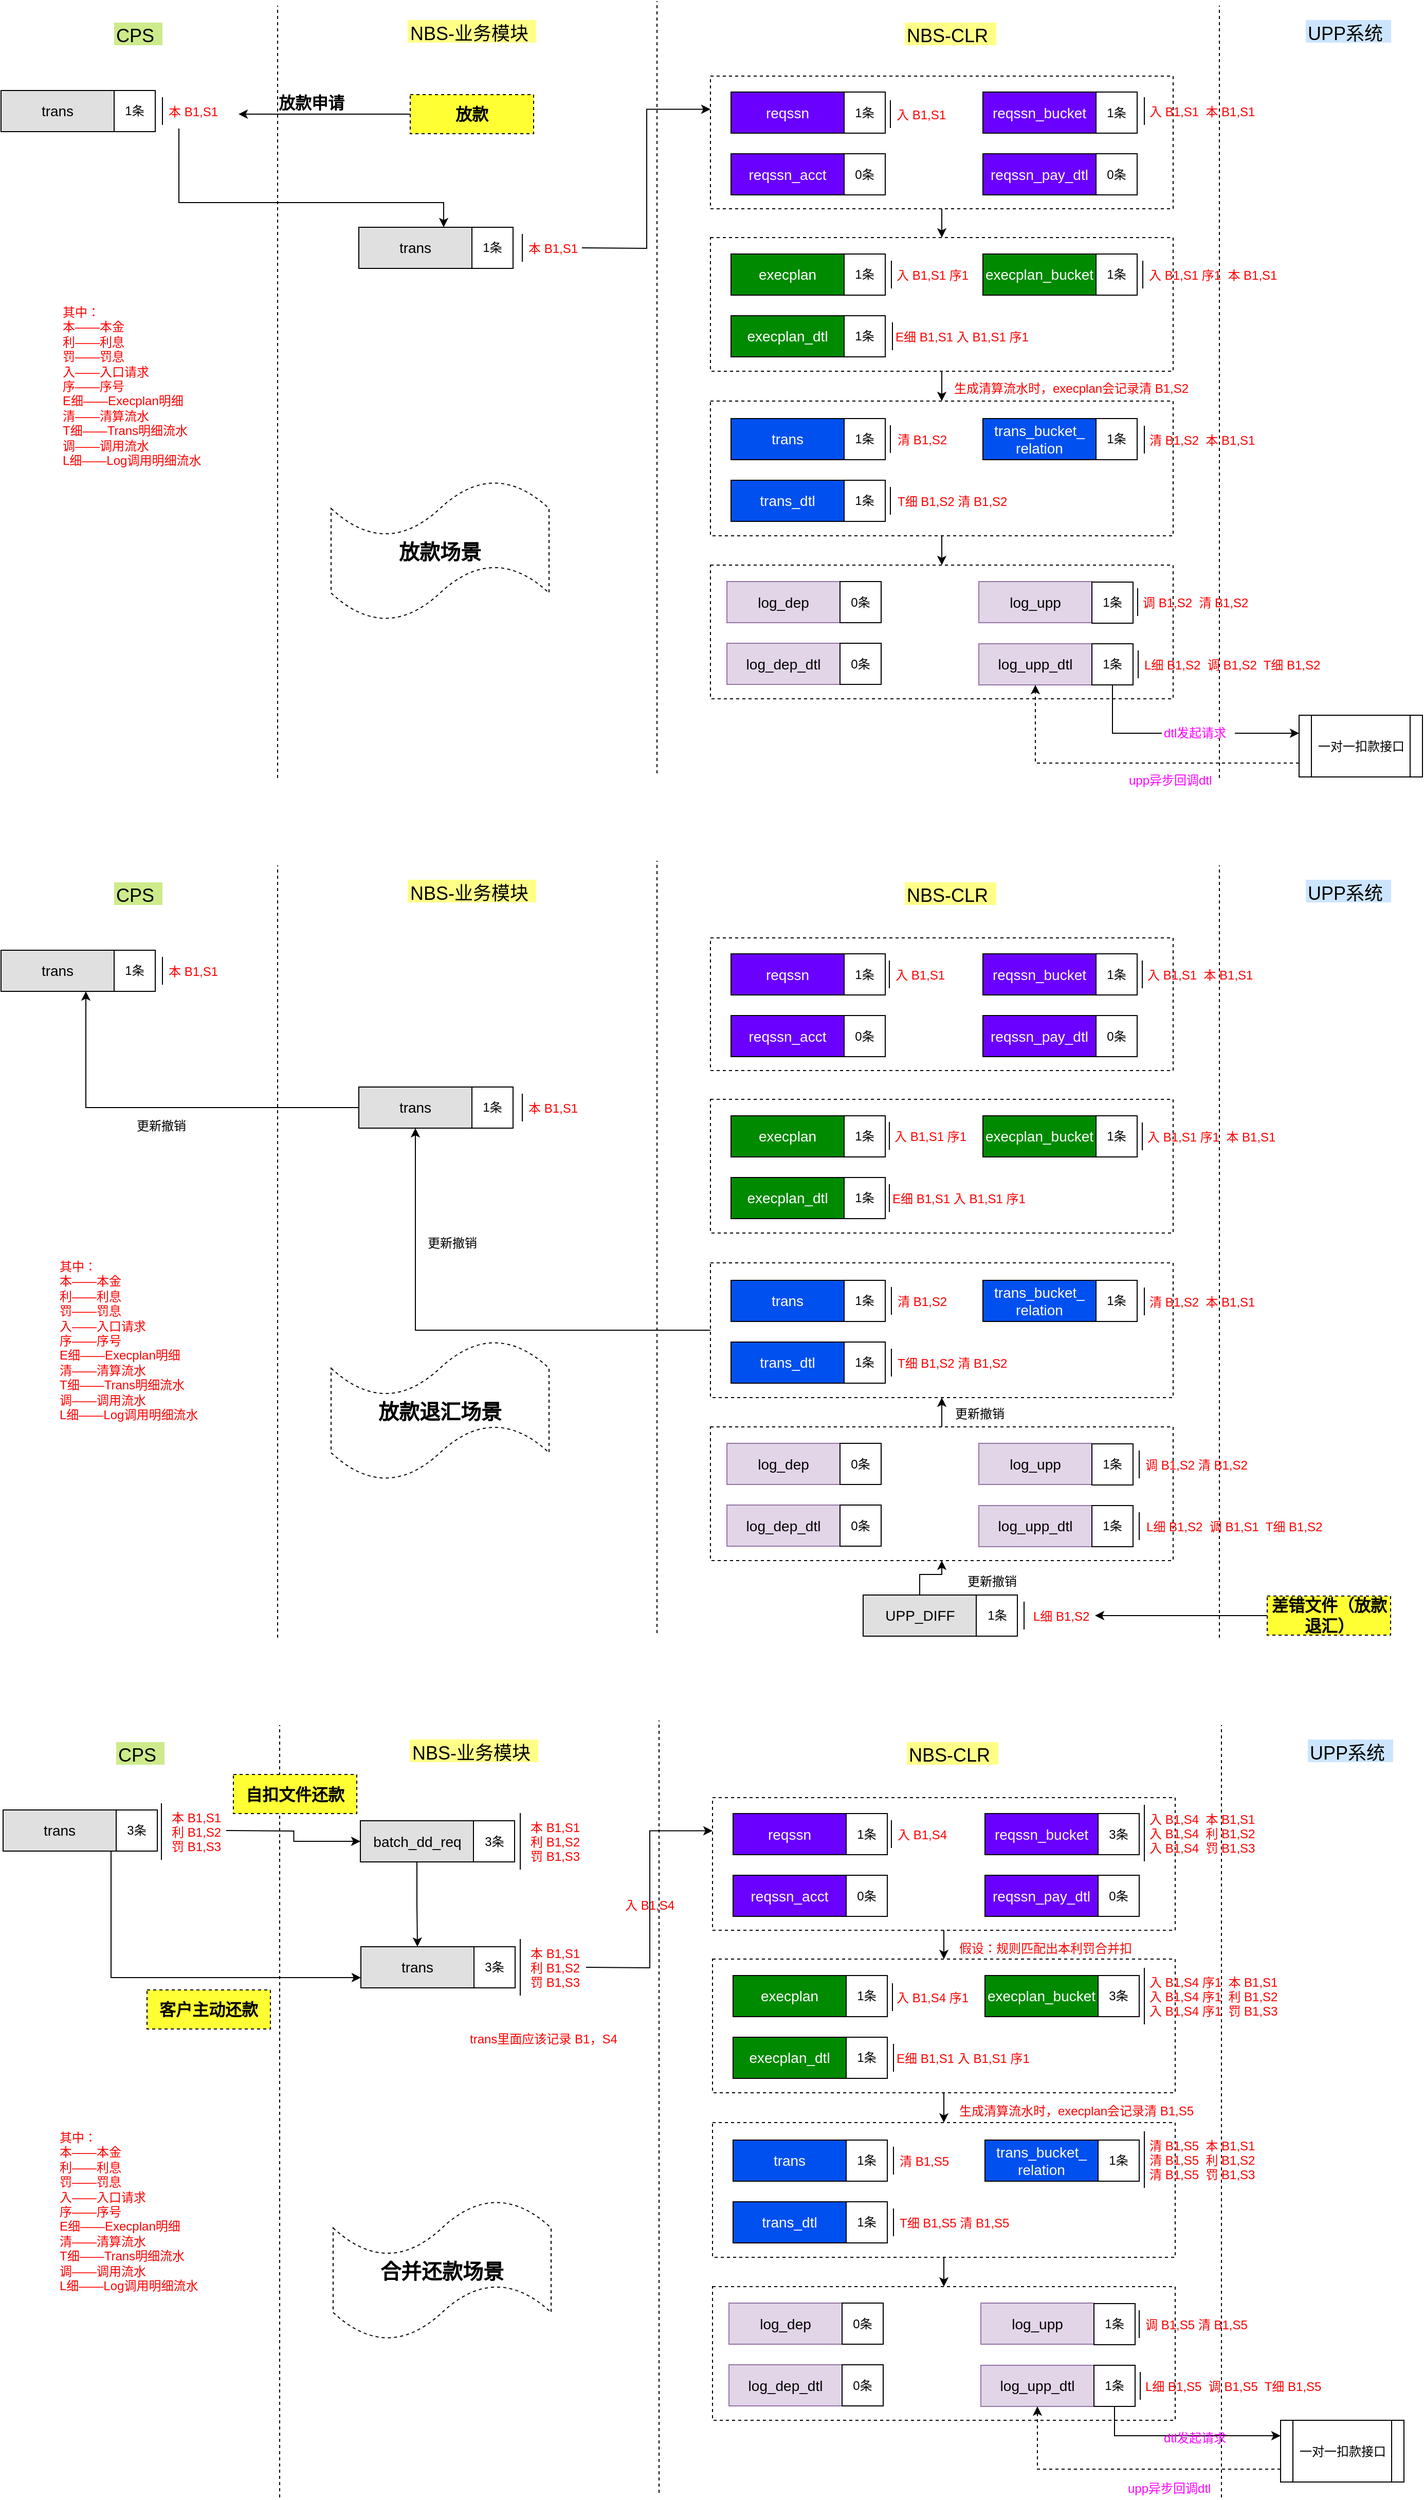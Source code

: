 <mxfile pages="1" version="11.2.5" type="github"><diagram id="w_kF4j-FGfoCd_SVwG7F" name="第 1 页"><mxGraphModel dx="1821" dy="2792" grid="0" gridSize="10" guides="1" tooltips="1" connect="1" arrows="1" fold="1" page="0" pageScale="1" pageWidth="827" pageHeight="1169" math="0" shadow="0"><root><mxCell id="0"/><mxCell id="1" parent="0"/><mxCell id="MQyXut-PgY21eP9doJaX-191" value="" style="rounded=0;whiteSpace=wrap;html=1;fillColor=none;fontSize=14;fontColor=#000000;dashed=1;" vertex="1" parent="1"><mxGeometry x="350" y="-1138.5" width="450" height="130" as="geometry"/></mxCell><mxCell id="MQyXut-PgY21eP9doJaX-5" style="edgeStyle=orthogonalEdgeStyle;rounded=0;orthogonalLoop=1;jettySize=auto;html=1;fontSize=12;fontColor=#000000;" edge="1" source="MQyXut-PgY21eP9doJaX-12" target="MQyXut-PgY21eP9doJaX-29" parent="1"><mxGeometry relative="1" as="geometry"/></mxCell><mxCell id="MQyXut-PgY21eP9doJaX-6" value="" style="endArrow=none;dashed=1;html=1;" edge="1" parent="1"><mxGeometry width="50" height="50" relative="1" as="geometry"><mxPoint x="298" y="-936" as="sourcePoint"/><mxPoint x="298" y="-1687" as="targetPoint"/></mxGeometry></mxCell><mxCell id="MQyXut-PgY21eP9doJaX-7" style="edgeStyle=orthogonalEdgeStyle;rounded=0;orthogonalLoop=1;jettySize=auto;html=1;fontSize=12;fontColor=#000000;entryX=0;entryY=0.25;entryDx=0;entryDy=0;" edge="1" target="MQyXut-PgY21eP9doJaX-12" parent="1"><mxGeometry relative="1" as="geometry"><mxPoint x="225" y="-1447" as="sourcePoint"/></mxGeometry></mxCell><mxCell id="MQyXut-PgY21eP9doJaX-8" style="edgeStyle=orthogonalEdgeStyle;rounded=0;orthogonalLoop=1;jettySize=auto;html=1;entryX=0.5;entryY=0;entryDx=0;entryDy=0;fontSize=12;fontColor=#000000;" edge="1" source="MQyXut-PgY21eP9doJaX-29" target="MQyXut-PgY21eP9doJaX-44" parent="1"><mxGeometry relative="1" as="geometry"/></mxCell><mxCell id="MQyXut-PgY21eP9doJaX-11" value="" style="endArrow=none;dashed=1;html=1;" edge="1" parent="1"><mxGeometry width="50" height="50" relative="1" as="geometry"><mxPoint x="845" y="-931.5" as="sourcePoint"/><mxPoint x="845" y="-1682.5" as="targetPoint"/></mxGeometry></mxCell><mxCell id="MQyXut-PgY21eP9doJaX-12" value="" style="rounded=0;whiteSpace=wrap;html=1;fillColor=none;fontSize=14;fontColor=#000000;dashed=1;" vertex="1" parent="1"><mxGeometry x="350" y="-1614" width="450" height="129" as="geometry"/></mxCell><mxCell id="MQyXut-PgY21eP9doJaX-13" value="reqssn" style="rounded=0;whiteSpace=wrap;html=1;fillColor=#6A00FF;fontColor=#FFFFFF;fontSize=14;" vertex="1" parent="1"><mxGeometry x="370" y="-1598.5" width="110" height="40" as="geometry"/></mxCell><mxCell id="MQyXut-PgY21eP9doJaX-14" value="1条" style="rounded=0;whiteSpace=wrap;html=1;" vertex="1" parent="1"><mxGeometry x="480" y="-1598.5" width="40" height="40" as="geometry"/></mxCell><mxCell id="MQyXut-PgY21eP9doJaX-15" value="trans" style="rounded=0;whiteSpace=wrap;html=1;fillColor=#E0E0E0;fontColor=#000000;fontSize=14;" vertex="1" parent="1"><mxGeometry x="8" y="-1467" width="110" height="40" as="geometry"/></mxCell><mxCell id="MQyXut-PgY21eP9doJaX-16" value="1条" style="rounded=0;whiteSpace=wrap;html=1;" vertex="1" parent="1"><mxGeometry x="118" y="-1467" width="40" height="40" as="geometry"/></mxCell><mxCell id="MQyXut-PgY21eP9doJaX-17" value="reqssn_bucket" style="rounded=0;whiteSpace=wrap;html=1;fillColor=#6A00FF;fontColor=#FFFFFF;fontSize=14;" vertex="1" parent="1"><mxGeometry x="615" y="-1598.5" width="110" height="40" as="geometry"/></mxCell><mxCell id="MQyXut-PgY21eP9doJaX-18" value="1条" style="rounded=0;whiteSpace=wrap;html=1;" vertex="1" parent="1"><mxGeometry x="725" y="-1598.5" width="40" height="40" as="geometry"/></mxCell><mxCell id="MQyXut-PgY21eP9doJaX-19" value="reqssn_acct" style="rounded=0;whiteSpace=wrap;html=1;fillColor=#6A00FF;fontColor=#FFFFFF;fontSize=14;" vertex="1" parent="1"><mxGeometry x="370" y="-1538.5" width="110" height="40" as="geometry"/></mxCell><mxCell id="MQyXut-PgY21eP9doJaX-20" value="0条" style="rounded=0;whiteSpace=wrap;html=1;" vertex="1" parent="1"><mxGeometry x="480" y="-1538.5" width="40" height="40" as="geometry"/></mxCell><mxCell id="MQyXut-PgY21eP9doJaX-21" value="本 B1,S1" style="shape=partialRectangle;top=0;left=0;right=0;bottom=0;align=left;verticalAlign=top;fillColor=none;spacingLeft=34;spacingRight=4;overflow=hidden;rotatable=0;points=[[0,0.5],[1,0.5]];portConstraint=eastwest;dropTarget=0;fontSize=12;dashed=1;fontColor=#FF0000;" vertex="1" parent="1"><mxGeometry x="-213" y="-1593" width="90" height="26" as="geometry"/></mxCell><mxCell id="MQyXut-PgY21eP9doJaX-22" value="" style="shape=partialRectangle;top=0;left=0;bottom=0;fillColor=none;align=left;verticalAlign=top;spacingLeft=4;spacingRight=4;overflow=hidden;rotatable=0;points=[];portConstraint=eastwest;part=1;fontSize=12;" vertex="1" connectable="0" parent="MQyXut-PgY21eP9doJaX-21"><mxGeometry width="30" height="26" as="geometry"/></mxCell><mxCell id="MQyXut-PgY21eP9doJaX-27" value="reqssn_pay_dtl" style="rounded=0;whiteSpace=wrap;html=1;fillColor=#6A00FF;fontColor=#FFFFFF;fontSize=14;" vertex="1" parent="1"><mxGeometry x="615" y="-1538.5" width="110" height="40" as="geometry"/></mxCell><mxCell id="MQyXut-PgY21eP9doJaX-28" value="0条" style="rounded=0;whiteSpace=wrap;html=1;" vertex="1" parent="1"><mxGeometry x="725" y="-1538.5" width="40" height="40" as="geometry"/></mxCell><mxCell id="MQyXut-PgY21eP9doJaX-29" value="" style="rounded=0;whiteSpace=wrap;html=1;fillColor=none;fontSize=14;fontColor=#000000;dashed=1;" vertex="1" parent="1"><mxGeometry x="350" y="-1457" width="450" height="130" as="geometry"/></mxCell><mxCell id="MQyXut-PgY21eP9doJaX-30" value="execplan" style="rounded=0;whiteSpace=wrap;html=1;fillColor=#008A00;fontColor=#FFFFFF;fontSize=14;" vertex="1" parent="1"><mxGeometry x="370" y="-1441" width="110" height="40" as="geometry"/></mxCell><mxCell id="MQyXut-PgY21eP9doJaX-31" value="1条" style="rounded=0;whiteSpace=wrap;html=1;" vertex="1" parent="1"><mxGeometry x="480" y="-1441" width="40" height="40" as="geometry"/></mxCell><mxCell id="MQyXut-PgY21eP9doJaX-32" value="execplan_bucket" style="rounded=0;whiteSpace=wrap;html=1;fillColor=#008A00;fontColor=#FFFFFF;fontSize=14;" vertex="1" parent="1"><mxGeometry x="615" y="-1441" width="110" height="40" as="geometry"/></mxCell><mxCell id="MQyXut-PgY21eP9doJaX-33" value="1条" style="rounded=0;whiteSpace=wrap;html=1;" vertex="1" parent="1"><mxGeometry x="725" y="-1441" width="40" height="40" as="geometry"/></mxCell><mxCell id="MQyXut-PgY21eP9doJaX-34" value="execplan_dtl" style="rounded=0;whiteSpace=wrap;html=1;fillColor=#008A00;fontColor=#FFFFFF;fontSize=14;" vertex="1" parent="1"><mxGeometry x="370" y="-1381" width="110" height="40" as="geometry"/></mxCell><mxCell id="MQyXut-PgY21eP9doJaX-35" value="1条" style="rounded=0;whiteSpace=wrap;html=1;" vertex="1" parent="1"><mxGeometry x="480" y="-1381" width="40" height="40" as="geometry"/></mxCell><mxCell id="MQyXut-PgY21eP9doJaX-197" style="edgeStyle=orthogonalEdgeStyle;rounded=0;orthogonalLoop=1;jettySize=auto;html=1;entryX=0.5;entryY=0;entryDx=0;entryDy=0;fontSize=12;fontColor=#FF0000;" edge="1" parent="1" source="MQyXut-PgY21eP9doJaX-44" target="MQyXut-PgY21eP9doJaX-191"><mxGeometry relative="1" as="geometry"/></mxCell><mxCell id="MQyXut-PgY21eP9doJaX-44" value="" style="rounded=0;whiteSpace=wrap;html=1;fillColor=none;fontSize=14;fontColor=#000000;dashed=1;" vertex="1" parent="1"><mxGeometry x="350" y="-1298" width="450" height="131" as="geometry"/></mxCell><mxCell id="MQyXut-PgY21eP9doJaX-45" value="trans" style="rounded=0;whiteSpace=wrap;html=1;fillColor=#0050EF;fontColor=#FFFFFF;fontSize=14;" vertex="1" parent="1"><mxGeometry x="370" y="-1281" width="110" height="40" as="geometry"/></mxCell><mxCell id="MQyXut-PgY21eP9doJaX-46" value="1条" style="rounded=0;whiteSpace=wrap;html=1;" vertex="1" parent="1"><mxGeometry x="480" y="-1281" width="40" height="40" as="geometry"/></mxCell><mxCell id="MQyXut-PgY21eP9doJaX-47" value="&lt;div&gt;trans_bucket_&lt;/div&gt;&lt;div&gt;relation&lt;/div&gt;" style="rounded=0;whiteSpace=wrap;html=1;fillColor=#0050EF;fontColor=#FFFFFF;fontSize=14;" vertex="1" parent="1"><mxGeometry x="615" y="-1281" width="110" height="40" as="geometry"/></mxCell><mxCell id="MQyXut-PgY21eP9doJaX-48" value="1条" style="rounded=0;whiteSpace=wrap;html=1;" vertex="1" parent="1"><mxGeometry x="725" y="-1281" width="40" height="40" as="geometry"/></mxCell><mxCell id="MQyXut-PgY21eP9doJaX-49" value="trans_dtl" style="rounded=0;whiteSpace=wrap;html=1;fillColor=#0050EF;fontColor=#FFFFFF;fontSize=14;" vertex="1" parent="1"><mxGeometry x="370" y="-1221" width="110" height="40" as="geometry"/></mxCell><mxCell id="MQyXut-PgY21eP9doJaX-50" value="1条" style="rounded=0;whiteSpace=wrap;html=1;" vertex="1" parent="1"><mxGeometry x="480" y="-1221" width="40" height="40" as="geometry"/></mxCell><mxCell id="MQyXut-PgY21eP9doJaX-53" value="清 B1,S2  本 B1,S1" style="shape=partialRectangle;top=0;left=0;right=0;bottom=0;align=left;verticalAlign=top;fillColor=none;spacingLeft=34;spacingRight=4;overflow=hidden;rotatable=0;points=[[0,0.5],[1,0.5]];portConstraint=eastwest;dropTarget=0;fontSize=12;dashed=1;fontColor=#FF0000;" vertex="1" parent="1"><mxGeometry x="741" y="-1273.5" width="167" height="26" as="geometry"/></mxCell><mxCell id="MQyXut-PgY21eP9doJaX-54" value="" style="shape=partialRectangle;top=0;left=0;bottom=0;fillColor=none;align=left;verticalAlign=top;spacingLeft=4;spacingRight=4;overflow=hidden;rotatable=0;points=[];portConstraint=eastwest;part=1;fontSize=12;" vertex="1" connectable="0" parent="MQyXut-PgY21eP9doJaX-53"><mxGeometry width="31" height="26" as="geometry"/></mxCell><mxCell id="MQyXut-PgY21eP9doJaX-56" value="log_dep" style="rounded=0;whiteSpace=wrap;html=1;fillColor=#e1d5e7;fontSize=14;strokeColor=#9673a6;" vertex="1" parent="1"><mxGeometry x="366" y="-1122.5" width="110" height="40" as="geometry"/></mxCell><mxCell id="MQyXut-PgY21eP9doJaX-57" value="0条" style="rounded=0;whiteSpace=wrap;html=1;" vertex="1" parent="1"><mxGeometry x="476" y="-1122.5" width="40" height="40" as="geometry"/></mxCell><mxCell id="MQyXut-PgY21eP9doJaX-58" value="log_upp" style="rounded=0;whiteSpace=wrap;html=1;fillColor=#e1d5e7;fontSize=14;strokeColor=#9673a6;" vertex="1" parent="1"><mxGeometry x="611" y="-1122.5" width="110" height="40" as="geometry"/></mxCell><mxCell id="MQyXut-PgY21eP9doJaX-59" value="1条" style="rounded=0;whiteSpace=wrap;html=1;" vertex="1" parent="1"><mxGeometry x="721" y="-1122" width="40" height="40" as="geometry"/></mxCell><mxCell id="MQyXut-PgY21eP9doJaX-60" value="log_dep_dtl" style="rounded=0;whiteSpace=wrap;html=1;fillColor=#e1d5e7;fontSize=14;strokeColor=#9673a6;" vertex="1" parent="1"><mxGeometry x="366" y="-1062.5" width="110" height="40" as="geometry"/></mxCell><mxCell id="MQyXut-PgY21eP9doJaX-61" value="0条" style="rounded=0;whiteSpace=wrap;html=1;" vertex="1" parent="1"><mxGeometry x="476" y="-1062.5" width="40" height="40" as="geometry"/></mxCell><mxCell id="MQyXut-PgY21eP9doJaX-66" value="log_upp_dtl" style="rounded=0;whiteSpace=wrap;html=1;fillColor=#e1d5e7;fontSize=14;strokeColor=#9673a6;" vertex="1" parent="1"><mxGeometry x="611" y="-1062" width="110" height="40" as="geometry"/></mxCell><mxCell id="MQyXut-PgY21eP9doJaX-461" style="edgeStyle=orthogonalEdgeStyle;rounded=0;orthogonalLoop=1;jettySize=auto;html=1;fontSize=12;fontColor=#FF0000;" edge="1" parent="1" source="MQyXut-PgY21eP9doJaX-67" target="MQyXut-PgY21eP9doJaX-73"><mxGeometry relative="1" as="geometry"><Array as="points"><mxPoint x="741" y="-975"/></Array></mxGeometry></mxCell><mxCell id="MQyXut-PgY21eP9doJaX-67" value="1条" style="rounded=0;whiteSpace=wrap;html=1;" vertex="1" parent="1"><mxGeometry x="721" y="-1062" width="40" height="40" as="geometry"/></mxCell><mxCell id="MQyXut-PgY21eP9doJaX-68" value="NBS-业务模块" style="text;html=1;resizable=0;points=[];autosize=1;align=left;verticalAlign=top;spacingTop=-4;fontSize=18;fillColor=#ffff88;strokeColor=none;" vertex="1" parent="1"><mxGeometry x="55.5" y="-1668.5" width="125" height="22" as="geometry"/></mxCell><mxCell id="MQyXut-PgY21eP9doJaX-69" value="NBS-CLR" style="text;html=1;resizable=0;points=[];autosize=1;align=left;verticalAlign=top;spacingTop=-4;fontSize=18;fillColor=#ffff88;strokeColor=none;" vertex="1" parent="1"><mxGeometry x="539" y="-1666" width="89" height="22" as="geometry"/></mxCell><mxCell id="MQyXut-PgY21eP9doJaX-70" value="UPP系统" style="text;html=1;resizable=0;points=[];autosize=1;align=left;verticalAlign=top;spacingTop=-4;fontSize=18;fillColor=#cce5ff;strokeColor=none;" vertex="1" parent="1"><mxGeometry x="929" y="-1668.5" width="83" height="22" as="geometry"/></mxCell><mxCell id="MQyXut-PgY21eP9doJaX-71" value="&lt;div&gt;放款场景&lt;/div&gt;" style="shape=tape;whiteSpace=wrap;html=1;dashed=1;strokeWidth=1;fillColor=none;fontSize=20;fontColor=#000000;fontStyle=1" vertex="1" parent="1"><mxGeometry x="-19" y="-1221" width="212" height="137" as="geometry"/></mxCell><mxCell id="MQyXut-PgY21eP9doJaX-465" style="edgeStyle=orthogonalEdgeStyle;rounded=0;orthogonalLoop=1;jettySize=auto;html=1;fontSize=12;fontColor=#FF0000;dashed=1;" edge="1" parent="1" source="MQyXut-PgY21eP9doJaX-73" target="MQyXut-PgY21eP9doJaX-66"><mxGeometry relative="1" as="geometry"><Array as="points"><mxPoint x="666" y="-946"/></Array></mxGeometry></mxCell><mxCell id="MQyXut-PgY21eP9doJaX-73" value="一对一扣款接口" style="shape=process;whiteSpace=wrap;html=1;backgroundOutline=1;strokeWidth=1;fillColor=none;fontSize=12;fontColor=#000000;" vertex="1" parent="1"><mxGeometry x="922.5" y="-992.5" width="120" height="60" as="geometry"/></mxCell><mxCell id="MQyXut-PgY21eP9doJaX-83" value="" style="endArrow=none;dashed=1;html=1;" edge="1" parent="1"><mxGeometry width="50" height="50" relative="1" as="geometry"><mxPoint x="-71" y="-931.5" as="sourcePoint"/><mxPoint x="-71" y="-1682.5" as="targetPoint"/></mxGeometry></mxCell><mxCell id="MQyXut-PgY21eP9doJaX-87" value="CPS" style="text;html=1;resizable=0;points=[];autosize=1;align=left;verticalAlign=top;spacingTop=-4;fontSize=18;fillColor=#cdeb8b;strokeColor=none;" vertex="1" parent="1"><mxGeometry x="-230" y="-1666" width="47" height="22" as="geometry"/></mxCell><mxCell id="MQyXut-PgY21eP9doJaX-90" style="edgeStyle=orthogonalEdgeStyle;rounded=0;orthogonalLoop=1;jettySize=auto;html=1;fontSize=12;fontColor=#000000;exitX=0;exitY=0.5;exitDx=0;exitDy=0;" edge="1" parent="1" source="MQyXut-PgY21eP9doJaX-91"><mxGeometry relative="1" as="geometry"><mxPoint x="-1" y="-1577.5" as="sourcePoint"/><mxPoint x="-109" y="-1577" as="targetPoint"/><Array as="points"/></mxGeometry></mxCell><mxCell id="MQyXut-PgY21eP9doJaX-91" value="放款" style="rounded=0;whiteSpace=wrap;html=1;dashed=1;fillColor=#FFFF33;fontSize=16;fontStyle=1" vertex="1" parent="1"><mxGeometry x="58" y="-1596" width="120" height="38" as="geometry"/></mxCell><mxCell id="MQyXut-PgY21eP9doJaX-92" value="放款申请" style="text;html=1;resizable=0;points=[];autosize=1;align=left;verticalAlign=top;spacingTop=-4;fontStyle=1;fontSize=16;" vertex="1" parent="1"><mxGeometry x="-72" y="-1600" width="58" height="14" as="geometry"/></mxCell><mxCell id="MQyXut-PgY21eP9doJaX-93" value="trans" style="rounded=0;whiteSpace=wrap;html=1;fillColor=#E0E0E0;fontColor=#000000;fontSize=14;" vertex="1" parent="1"><mxGeometry x="-340" y="-1600" width="110" height="40" as="geometry"/></mxCell><mxCell id="MQyXut-PgY21eP9doJaX-94" value="1条" style="rounded=0;whiteSpace=wrap;html=1;" vertex="1" parent="1"><mxGeometry x="-230" y="-1600" width="40" height="40" as="geometry"/></mxCell><mxCell id="MQyXut-PgY21eP9doJaX-98" value="本 B1,S1" style="shape=partialRectangle;top=0;left=0;right=0;bottom=0;align=left;verticalAlign=top;fillColor=none;spacingLeft=34;spacingRight=4;overflow=hidden;rotatable=0;points=[[0,0.5],[1,0.5]];portConstraint=eastwest;dropTarget=0;fontSize=12;dashed=1;fontColor=#FF0000;" vertex="1" parent="1"><mxGeometry x="137" y="-1460" width="90" height="26" as="geometry"/></mxCell><mxCell id="MQyXut-PgY21eP9doJaX-99" value="" style="shape=partialRectangle;top=0;left=0;bottom=0;fillColor=none;align=left;verticalAlign=top;spacingLeft=4;spacingRight=4;overflow=hidden;rotatable=0;points=[];portConstraint=eastwest;part=1;fontSize=12;" vertex="1" connectable="0" parent="MQyXut-PgY21eP9doJaX-98"><mxGeometry width="30" height="26" as="geometry"/></mxCell><mxCell id="MQyXut-PgY21eP9doJaX-100" style="edgeStyle=orthogonalEdgeStyle;rounded=0;orthogonalLoop=1;jettySize=auto;html=1;fontSize=12;fontColor=#000000;exitX=0.511;exitY=1.154;exitDx=0;exitDy=0;exitPerimeter=0;entryX=0.75;entryY=0;entryDx=0;entryDy=0;" edge="1" parent="1" source="MQyXut-PgY21eP9doJaX-21" target="MQyXut-PgY21eP9doJaX-15"><mxGeometry relative="1" as="geometry"><mxPoint x="-15" y="-1491" as="sourcePoint"/><mxPoint x="-123" y="-1491" as="targetPoint"/><Array as="points"><mxPoint x="-167" y="-1491"/><mxPoint x="91" y="-1491"/></Array></mxGeometry></mxCell><mxCell id="MQyXut-PgY21eP9doJaX-101" value="清 B1,S2" style="shape=partialRectangle;top=0;left=0;right=0;bottom=0;align=left;verticalAlign=top;fillColor=none;spacingLeft=34;spacingRight=4;overflow=hidden;rotatable=0;points=[[0,0.5],[1,0.5]];portConstraint=eastwest;dropTarget=0;fontSize=12;dashed=1;fontColor=#FF0000;" vertex="1" parent="1"><mxGeometry x="496" y="-1274" width="90" height="26" as="geometry"/></mxCell><mxCell id="MQyXut-PgY21eP9doJaX-102" value="" style="shape=partialRectangle;top=0;left=0;bottom=0;fillColor=none;align=left;verticalAlign=top;spacingLeft=4;spacingRight=4;overflow=hidden;rotatable=0;points=[];portConstraint=eastwest;part=1;fontSize=12;" vertex="1" connectable="0" parent="MQyXut-PgY21eP9doJaX-101"><mxGeometry width="29" height="26" as="geometry"/></mxCell><mxCell id="MQyXut-PgY21eP9doJaX-103" value="T细 B1,S2 清 B1,S2" style="shape=partialRectangle;top=0;left=0;right=0;bottom=0;align=left;verticalAlign=top;fillColor=none;spacingLeft=34;spacingRight=4;overflow=hidden;rotatable=0;points=[[0,0.5],[1,0.5]];portConstraint=eastwest;dropTarget=0;fontSize=12;dashed=1;fontColor=#FF0000;" vertex="1" parent="1"><mxGeometry x="496" y="-1214" width="151" height="26" as="geometry"/></mxCell><mxCell id="MQyXut-PgY21eP9doJaX-104" value="" style="shape=partialRectangle;top=0;left=0;bottom=0;fillColor=none;align=left;verticalAlign=top;spacingLeft=4;spacingRight=4;overflow=hidden;rotatable=0;points=[];portConstraint=eastwest;part=1;fontSize=12;" vertex="1" connectable="0" parent="MQyXut-PgY21eP9doJaX-103"><mxGeometry width="29" height="26" as="geometry"/></mxCell><mxCell id="MQyXut-PgY21eP9doJaX-114" value="dtl发起请求" style="text;html=1;resizable=0;points=[];autosize=1;align=left;verticalAlign=top;spacingTop=-4;fontSize=12;fillColor=#ffffff;fontColor=#FF00FF;" vertex="1" parent="1"><mxGeometry x="789" y="-985.5" width="71" height="14" as="geometry"/></mxCell><mxCell id="MQyXut-PgY21eP9doJaX-116" value="upp异步回调dtl" style="text;html=1;resizable=0;points=[];autosize=1;align=left;verticalAlign=top;spacingTop=-4;fontSize=12;fontColor=#FF00FF;" vertex="1" parent="1"><mxGeometry x="754.5" y="-939.5" width="92" height="14" as="geometry"/></mxCell><mxCell id="MQyXut-PgY21eP9doJaX-280" style="edgeStyle=orthogonalEdgeStyle;rounded=0;orthogonalLoop=1;jettySize=auto;html=1;fontSize=12;fontColor=#FF0000;" edge="1" parent="1" source="MQyXut-PgY21eP9doJaX-198" target="MQyXut-PgY21eP9doJaX-229"><mxGeometry relative="1" as="geometry"/></mxCell><mxCell id="MQyXut-PgY21eP9doJaX-198" value="" style="rounded=0;whiteSpace=wrap;html=1;fillColor=none;fontSize=14;fontColor=#000000;dashed=1;" vertex="1" parent="1"><mxGeometry x="350" y="-300.5" width="450" height="130" as="geometry"/></mxCell><mxCell id="MQyXut-PgY21eP9doJaX-200" value="" style="endArrow=none;dashed=1;html=1;" edge="1" parent="1"><mxGeometry width="50" height="50" relative="1" as="geometry"><mxPoint x="298" y="-100" as="sourcePoint"/><mxPoint x="298" y="-851" as="targetPoint"/></mxGeometry></mxCell><mxCell id="MQyXut-PgY21eP9doJaX-203" value="" style="endArrow=none;dashed=1;html=1;" edge="1" parent="1"><mxGeometry width="50" height="50" relative="1" as="geometry"><mxPoint x="845" y="-95.5" as="sourcePoint"/><mxPoint x="845" y="-846.5" as="targetPoint"/></mxGeometry></mxCell><mxCell id="MQyXut-PgY21eP9doJaX-204" value="" style="rounded=0;whiteSpace=wrap;html=1;fillColor=none;fontSize=14;fontColor=#000000;dashed=1;" vertex="1" parent="1"><mxGeometry x="350" y="-776" width="450" height="129" as="geometry"/></mxCell><mxCell id="MQyXut-PgY21eP9doJaX-205" value="reqssn" style="rounded=0;whiteSpace=wrap;html=1;fillColor=#6A00FF;fontColor=#FFFFFF;fontSize=14;" vertex="1" parent="1"><mxGeometry x="370" y="-760.5" width="110" height="40" as="geometry"/></mxCell><mxCell id="MQyXut-PgY21eP9doJaX-206" value="1条" style="rounded=0;whiteSpace=wrap;html=1;" vertex="1" parent="1"><mxGeometry x="480" y="-760.5" width="40" height="40" as="geometry"/></mxCell><mxCell id="MQyXut-PgY21eP9doJaX-284" style="edgeStyle=orthogonalEdgeStyle;rounded=0;orthogonalLoop=1;jettySize=auto;html=1;entryX=0.75;entryY=1;entryDx=0;entryDy=0;fontSize=12;fontColor=#FF0000;" edge="1" parent="1" source="MQyXut-PgY21eP9doJaX-207" target="MQyXut-PgY21eP9doJaX-257"><mxGeometry relative="1" as="geometry"/></mxCell><mxCell id="MQyXut-PgY21eP9doJaX-207" value="trans" style="rounded=0;whiteSpace=wrap;html=1;fillColor=#E0E0E0;fontColor=#000000;fontSize=14;" vertex="1" parent="1"><mxGeometry x="8" y="-631" width="110" height="40" as="geometry"/></mxCell><mxCell id="MQyXut-PgY21eP9doJaX-208" value="1条" style="rounded=0;whiteSpace=wrap;html=1;" vertex="1" parent="1"><mxGeometry x="118" y="-631" width="40" height="40" as="geometry"/></mxCell><mxCell id="MQyXut-PgY21eP9doJaX-209" value="reqssn_bucket" style="rounded=0;whiteSpace=wrap;html=1;fillColor=#6A00FF;fontColor=#FFFFFF;fontSize=14;" vertex="1" parent="1"><mxGeometry x="615" y="-760.5" width="110" height="40" as="geometry"/></mxCell><mxCell id="MQyXut-PgY21eP9doJaX-210" value="1条" style="rounded=0;whiteSpace=wrap;html=1;" vertex="1" parent="1"><mxGeometry x="725" y="-760.5" width="40" height="40" as="geometry"/></mxCell><mxCell id="MQyXut-PgY21eP9doJaX-211" value="reqssn_acct" style="rounded=0;whiteSpace=wrap;html=1;fillColor=#6A00FF;fontColor=#FFFFFF;fontSize=14;" vertex="1" parent="1"><mxGeometry x="370" y="-700.5" width="110" height="40" as="geometry"/></mxCell><mxCell id="MQyXut-PgY21eP9doJaX-212" value="0条" style="rounded=0;whiteSpace=wrap;html=1;" vertex="1" parent="1"><mxGeometry x="480" y="-700.5" width="40" height="40" as="geometry"/></mxCell><mxCell id="MQyXut-PgY21eP9doJaX-213" value="本 B1,S1" style="shape=partialRectangle;top=0;left=0;right=0;bottom=0;align=left;verticalAlign=top;fillColor=none;spacingLeft=34;spacingRight=4;overflow=hidden;rotatable=0;points=[[0,0.5],[1,0.5]];portConstraint=eastwest;dropTarget=0;fontSize=12;dashed=1;fontColor=#FF0000;" vertex="1" parent="1"><mxGeometry x="-213" y="-757" width="90" height="26" as="geometry"/></mxCell><mxCell id="MQyXut-PgY21eP9doJaX-214" value="" style="shape=partialRectangle;top=0;left=0;bottom=0;fillColor=none;align=left;verticalAlign=top;spacingLeft=4;spacingRight=4;overflow=hidden;rotatable=0;points=[];portConstraint=eastwest;part=1;fontSize=12;" vertex="1" connectable="0" parent="MQyXut-PgY21eP9doJaX-213"><mxGeometry width="30" height="26" as="geometry"/></mxCell><mxCell id="MQyXut-PgY21eP9doJaX-215" value="reqssn_pay_dtl" style="rounded=0;whiteSpace=wrap;html=1;fillColor=#6A00FF;fontColor=#FFFFFF;fontSize=14;" vertex="1" parent="1"><mxGeometry x="615" y="-700.5" width="110" height="40" as="geometry"/></mxCell><mxCell id="MQyXut-PgY21eP9doJaX-216" value="0条" style="rounded=0;whiteSpace=wrap;html=1;" vertex="1" parent="1"><mxGeometry x="725" y="-700.5" width="40" height="40" as="geometry"/></mxCell><mxCell id="MQyXut-PgY21eP9doJaX-217" value="" style="rounded=0;whiteSpace=wrap;html=1;fillColor=none;fontSize=14;fontColor=#000000;dashed=1;" vertex="1" parent="1"><mxGeometry x="350" y="-619" width="450" height="130" as="geometry"/></mxCell><mxCell id="MQyXut-PgY21eP9doJaX-218" value="execplan" style="rounded=0;whiteSpace=wrap;html=1;fillColor=#008A00;fontColor=#FFFFFF;fontSize=14;" vertex="1" parent="1"><mxGeometry x="370" y="-603" width="110" height="40" as="geometry"/></mxCell><mxCell id="MQyXut-PgY21eP9doJaX-219" value="1条" style="rounded=0;whiteSpace=wrap;html=1;" vertex="1" parent="1"><mxGeometry x="480" y="-603" width="40" height="40" as="geometry"/></mxCell><mxCell id="MQyXut-PgY21eP9doJaX-220" value="execplan_bucket" style="rounded=0;whiteSpace=wrap;html=1;fillColor=#008A00;fontColor=#FFFFFF;fontSize=14;" vertex="1" parent="1"><mxGeometry x="615" y="-603" width="110" height="40" as="geometry"/></mxCell><mxCell id="MQyXut-PgY21eP9doJaX-221" value="1条" style="rounded=0;whiteSpace=wrap;html=1;" vertex="1" parent="1"><mxGeometry x="725" y="-603" width="40" height="40" as="geometry"/></mxCell><mxCell id="MQyXut-PgY21eP9doJaX-222" value="execplan_dtl" style="rounded=0;whiteSpace=wrap;html=1;fillColor=#008A00;fontColor=#FFFFFF;fontSize=14;" vertex="1" parent="1"><mxGeometry x="370" y="-543" width="110" height="40" as="geometry"/></mxCell><mxCell id="MQyXut-PgY21eP9doJaX-223" value="1条" style="rounded=0;whiteSpace=wrap;html=1;" vertex="1" parent="1"><mxGeometry x="480" y="-543" width="40" height="40" as="geometry"/></mxCell><mxCell id="MQyXut-PgY21eP9doJaX-283" style="edgeStyle=orthogonalEdgeStyle;rounded=0;orthogonalLoop=1;jettySize=auto;html=1;fontSize=12;fontColor=#FF0000;" edge="1" parent="1" source="MQyXut-PgY21eP9doJaX-229" target="MQyXut-PgY21eP9doJaX-207"><mxGeometry relative="1" as="geometry"/></mxCell><mxCell id="MQyXut-PgY21eP9doJaX-229" value="" style="rounded=0;whiteSpace=wrap;html=1;fillColor=none;fontSize=14;fontColor=#000000;dashed=1;" vertex="1" parent="1"><mxGeometry x="350" y="-460" width="450" height="131" as="geometry"/></mxCell><mxCell id="MQyXut-PgY21eP9doJaX-230" value="trans" style="rounded=0;whiteSpace=wrap;html=1;fillColor=#0050EF;fontColor=#FFFFFF;fontSize=14;" vertex="1" parent="1"><mxGeometry x="370" y="-443" width="110" height="40" as="geometry"/></mxCell><mxCell id="MQyXut-PgY21eP9doJaX-231" value="1条" style="rounded=0;whiteSpace=wrap;html=1;" vertex="1" parent="1"><mxGeometry x="480" y="-443" width="40" height="40" as="geometry"/></mxCell><mxCell id="MQyXut-PgY21eP9doJaX-232" value="&lt;div&gt;trans_bucket_&lt;/div&gt;&lt;div&gt;relation&lt;/div&gt;" style="rounded=0;whiteSpace=wrap;html=1;fillColor=#0050EF;fontColor=#FFFFFF;fontSize=14;" vertex="1" parent="1"><mxGeometry x="615" y="-443" width="110" height="40" as="geometry"/></mxCell><mxCell id="MQyXut-PgY21eP9doJaX-233" value="1条" style="rounded=0;whiteSpace=wrap;html=1;" vertex="1" parent="1"><mxGeometry x="725" y="-443" width="40" height="40" as="geometry"/></mxCell><mxCell id="MQyXut-PgY21eP9doJaX-234" value="trans_dtl" style="rounded=0;whiteSpace=wrap;html=1;fillColor=#0050EF;fontColor=#FFFFFF;fontSize=14;" vertex="1" parent="1"><mxGeometry x="370" y="-383" width="110" height="40" as="geometry"/></mxCell><mxCell id="MQyXut-PgY21eP9doJaX-235" value="1条" style="rounded=0;whiteSpace=wrap;html=1;" vertex="1" parent="1"><mxGeometry x="480" y="-383" width="40" height="40" as="geometry"/></mxCell><mxCell id="MQyXut-PgY21eP9doJaX-236" value="清 B1,S2  本 B1,S1" style="shape=partialRectangle;top=0;left=0;right=0;bottom=0;align=left;verticalAlign=top;fillColor=none;spacingLeft=34;spacingRight=4;overflow=hidden;rotatable=0;points=[[0,0.5],[1,0.5]];portConstraint=eastwest;dropTarget=0;fontSize=12;dashed=1;fontColor=#FF0000;" vertex="1" parent="1"><mxGeometry x="741" y="-435.5" width="167" height="26" as="geometry"/></mxCell><mxCell id="MQyXut-PgY21eP9doJaX-237" value="" style="shape=partialRectangle;top=0;left=0;bottom=0;fillColor=none;align=left;verticalAlign=top;spacingLeft=4;spacingRight=4;overflow=hidden;rotatable=0;points=[];portConstraint=eastwest;part=1;fontSize=12;" vertex="1" connectable="0" parent="MQyXut-PgY21eP9doJaX-236"><mxGeometry width="31" height="26" as="geometry"/></mxCell><mxCell id="MQyXut-PgY21eP9doJaX-238" value="log_dep" style="rounded=0;whiteSpace=wrap;html=1;fillColor=#e1d5e7;fontSize=14;strokeColor=#9673a6;" vertex="1" parent="1"><mxGeometry x="366" y="-284.5" width="110" height="40" as="geometry"/></mxCell><mxCell id="MQyXut-PgY21eP9doJaX-239" value="0条" style="rounded=0;whiteSpace=wrap;html=1;" vertex="1" parent="1"><mxGeometry x="476" y="-284.5" width="40" height="40" as="geometry"/></mxCell><mxCell id="MQyXut-PgY21eP9doJaX-240" value="log_upp" style="rounded=0;whiteSpace=wrap;html=1;fillColor=#e1d5e7;fontSize=14;strokeColor=#9673a6;" vertex="1" parent="1"><mxGeometry x="611" y="-284.5" width="110" height="40" as="geometry"/></mxCell><mxCell id="MQyXut-PgY21eP9doJaX-241" value="1条" style="rounded=0;whiteSpace=wrap;html=1;" vertex="1" parent="1"><mxGeometry x="721" y="-284" width="40" height="40" as="geometry"/></mxCell><mxCell id="MQyXut-PgY21eP9doJaX-242" value="log_dep_dtl" style="rounded=0;whiteSpace=wrap;html=1;fillColor=#e1d5e7;fontSize=14;strokeColor=#9673a6;" vertex="1" parent="1"><mxGeometry x="366" y="-224.5" width="110" height="40" as="geometry"/></mxCell><mxCell id="MQyXut-PgY21eP9doJaX-243" value="0条" style="rounded=0;whiteSpace=wrap;html=1;" vertex="1" parent="1"><mxGeometry x="476" y="-224.5" width="40" height="40" as="geometry"/></mxCell><mxCell id="MQyXut-PgY21eP9doJaX-244" value="log_upp_dtl" style="rounded=0;whiteSpace=wrap;html=1;fillColor=#e1d5e7;fontSize=14;strokeColor=#9673a6;" vertex="1" parent="1"><mxGeometry x="611" y="-224" width="110" height="40" as="geometry"/></mxCell><mxCell id="MQyXut-PgY21eP9doJaX-245" value="1条" style="rounded=0;whiteSpace=wrap;html=1;" vertex="1" parent="1"><mxGeometry x="721" y="-224" width="40" height="40" as="geometry"/></mxCell><mxCell id="MQyXut-PgY21eP9doJaX-246" value="NBS-业务模块" style="text;html=1;resizable=0;points=[];autosize=1;align=left;verticalAlign=top;spacingTop=-4;fontSize=18;fillColor=#ffff88;strokeColor=none;" vertex="1" parent="1"><mxGeometry x="55.5" y="-832.5" width="125" height="22" as="geometry"/></mxCell><mxCell id="MQyXut-PgY21eP9doJaX-247" value="NBS-CLR" style="text;html=1;resizable=0;points=[];autosize=1;align=left;verticalAlign=top;spacingTop=-4;fontSize=18;fillColor=#ffff88;strokeColor=none;" vertex="1" parent="1"><mxGeometry x="539" y="-830" width="89" height="22" as="geometry"/></mxCell><mxCell id="MQyXut-PgY21eP9doJaX-248" value="UPP系统" style="text;html=1;resizable=0;points=[];autosize=1;align=left;verticalAlign=top;spacingTop=-4;fontSize=18;fillColor=#cce5ff;strokeColor=none;" vertex="1" parent="1"><mxGeometry x="929" y="-832.5" width="83" height="22" as="geometry"/></mxCell><mxCell id="MQyXut-PgY21eP9doJaX-249" value="&lt;div&gt;放款退汇场景&lt;/div&gt;" style="shape=tape;whiteSpace=wrap;html=1;dashed=1;strokeWidth=1;fillColor=none;fontSize=20;fontColor=#000000;fontStyle=1" vertex="1" parent="1"><mxGeometry x="-19" y="-385" width="212" height="137" as="geometry"/></mxCell><mxCell id="MQyXut-PgY21eP9doJaX-252" value="" style="endArrow=none;dashed=1;html=1;" edge="1" parent="1"><mxGeometry width="50" height="50" relative="1" as="geometry"><mxPoint x="-71" y="-95.5" as="sourcePoint"/><mxPoint x="-71" y="-846.5" as="targetPoint"/></mxGeometry></mxCell><mxCell id="MQyXut-PgY21eP9doJaX-253" value="CPS" style="text;html=1;resizable=0;points=[];autosize=1;align=left;verticalAlign=top;spacingTop=-4;fontSize=18;fillColor=#cdeb8b;strokeColor=none;" vertex="1" parent="1"><mxGeometry x="-230" y="-830" width="47" height="22" as="geometry"/></mxCell><mxCell id="MQyXut-PgY21eP9doJaX-278" style="edgeStyle=orthogonalEdgeStyle;rounded=0;orthogonalLoop=1;jettySize=auto;html=1;entryX=1;entryY=0.5;entryDx=0;entryDy=0;fontSize=12;fontColor=#FF0000;" edge="1" parent="1" source="MQyXut-PgY21eP9doJaX-255" target="MQyXut-PgY21eP9doJaX-276"><mxGeometry relative="1" as="geometry"/></mxCell><mxCell id="MQyXut-PgY21eP9doJaX-255" value="差错文件（放款退汇）" style="rounded=0;whiteSpace=wrap;html=1;dashed=1;fillColor=#FFFF33;fontSize=16;fontStyle=1" vertex="1" parent="1"><mxGeometry x="891.5" y="-136" width="120" height="38" as="geometry"/></mxCell><mxCell id="MQyXut-PgY21eP9doJaX-257" value="trans" style="rounded=0;whiteSpace=wrap;html=1;fillColor=#E0E0E0;fontColor=#000000;fontSize=14;" vertex="1" parent="1"><mxGeometry x="-340" y="-764" width="110" height="40" as="geometry"/></mxCell><mxCell id="MQyXut-PgY21eP9doJaX-258" value="1条" style="rounded=0;whiteSpace=wrap;html=1;" vertex="1" parent="1"><mxGeometry x="-230" y="-764" width="40" height="40" as="geometry"/></mxCell><mxCell id="MQyXut-PgY21eP9doJaX-259" value="本 B1,S1" style="shape=partialRectangle;top=0;left=0;right=0;bottom=0;align=left;verticalAlign=top;fillColor=none;spacingLeft=34;spacingRight=4;overflow=hidden;rotatable=0;points=[[0,0.5],[1,0.5]];portConstraint=eastwest;dropTarget=0;fontSize=12;dashed=1;fontColor=#FF0000;" vertex="1" parent="1"><mxGeometry x="137" y="-624" width="90" height="26" as="geometry"/></mxCell><mxCell id="MQyXut-PgY21eP9doJaX-260" value="" style="shape=partialRectangle;top=0;left=0;bottom=0;fillColor=none;align=left;verticalAlign=top;spacingLeft=4;spacingRight=4;overflow=hidden;rotatable=0;points=[];portConstraint=eastwest;part=1;fontSize=12;" vertex="1" connectable="0" parent="MQyXut-PgY21eP9doJaX-259"><mxGeometry width="30" height="26" as="geometry"/></mxCell><mxCell id="MQyXut-PgY21eP9doJaX-262" value="清 B1,S2" style="shape=partialRectangle;top=0;left=0;right=0;bottom=0;align=left;verticalAlign=top;fillColor=none;spacingLeft=34;spacingRight=4;overflow=hidden;rotatable=0;points=[[0,0.5],[1,0.5]];portConstraint=eastwest;dropTarget=0;fontSize=12;dashed=1;fontColor=#FF0000;" vertex="1" parent="1"><mxGeometry x="496" y="-436" width="90" height="26" as="geometry"/></mxCell><mxCell id="MQyXut-PgY21eP9doJaX-263" value="" style="shape=partialRectangle;top=0;left=0;bottom=0;fillColor=none;align=left;verticalAlign=top;spacingLeft=4;spacingRight=4;overflow=hidden;rotatable=0;points=[];portConstraint=eastwest;part=1;fontSize=12;" vertex="1" connectable="0" parent="MQyXut-PgY21eP9doJaX-262"><mxGeometry width="30" height="26" as="geometry"/></mxCell><mxCell id="MQyXut-PgY21eP9doJaX-264" value="T细 B1,S2 清 B1,S2" style="shape=partialRectangle;top=0;left=0;right=0;bottom=0;align=left;verticalAlign=top;fillColor=none;spacingLeft=34;spacingRight=4;overflow=hidden;rotatable=0;points=[[0,0.5],[1,0.5]];portConstraint=eastwest;dropTarget=0;fontSize=12;dashed=1;fontColor=#FF0000;" vertex="1" parent="1"><mxGeometry x="496" y="-376" width="161" height="26" as="geometry"/></mxCell><mxCell id="MQyXut-PgY21eP9doJaX-265" value="" style="shape=partialRectangle;top=0;left=0;bottom=0;fillColor=none;align=left;verticalAlign=top;spacingLeft=4;spacingRight=4;overflow=hidden;rotatable=0;points=[];portConstraint=eastwest;part=1;fontSize=12;" vertex="1" connectable="0" parent="MQyXut-PgY21eP9doJaX-264"><mxGeometry width="30" height="26" as="geometry"/></mxCell><mxCell id="MQyXut-PgY21eP9doJaX-266" value="调 B1,S2 清 B1,S2" style="shape=partialRectangle;top=0;left=0;right=0;bottom=0;align=left;verticalAlign=top;fillColor=none;spacingLeft=34;spacingRight=4;overflow=hidden;rotatable=0;points=[[0,0.5],[1,0.5]];portConstraint=eastwest;dropTarget=0;fontSize=12;dashed=1;fontColor=#FF0000;" vertex="1" parent="1"><mxGeometry x="737" y="-277" width="142" height="26" as="geometry"/></mxCell><mxCell id="MQyXut-PgY21eP9doJaX-267" value="" style="shape=partialRectangle;top=0;left=0;bottom=0;fillColor=none;align=left;verticalAlign=top;spacingLeft=4;spacingRight=4;overflow=hidden;rotatable=0;points=[];portConstraint=eastwest;part=1;fontSize=12;" vertex="1" connectable="0" parent="MQyXut-PgY21eP9doJaX-266"><mxGeometry width="30" height="26" as="geometry"/></mxCell><mxCell id="MQyXut-PgY21eP9doJaX-269" value="L细 B1,S2  调 B1,S1  T细 B1,S2" style="shape=partialRectangle;top=0;left=0;right=0;bottom=0;align=left;verticalAlign=top;fillColor=none;spacingLeft=34;spacingRight=4;overflow=hidden;rotatable=0;points=[[0,0.5],[1,0.5]];portConstraint=eastwest;dropTarget=0;fontSize=12;dashed=1;fontColor=#FF0000;" vertex="1" parent="1"><mxGeometry x="738" y="-217" width="220" height="26" as="geometry"/></mxCell><mxCell id="MQyXut-PgY21eP9doJaX-270" value="" style="shape=partialRectangle;top=0;left=0;bottom=0;fillColor=none;align=left;verticalAlign=top;spacingLeft=4;spacingRight=4;overflow=hidden;rotatable=0;points=[];portConstraint=eastwest;part=1;fontSize=12;" vertex="1" connectable="0" parent="MQyXut-PgY21eP9doJaX-269"><mxGeometry width="29" height="26" as="geometry"/></mxCell><mxCell id="MQyXut-PgY21eP9doJaX-279" style="edgeStyle=orthogonalEdgeStyle;rounded=0;orthogonalLoop=1;jettySize=auto;html=1;fontSize=12;fontColor=#FF0000;" edge="1" parent="1" source="MQyXut-PgY21eP9doJaX-274" target="MQyXut-PgY21eP9doJaX-198"><mxGeometry relative="1" as="geometry"/></mxCell><mxCell id="MQyXut-PgY21eP9doJaX-274" value="UPP_DIFF" style="rounded=0;whiteSpace=wrap;html=1;fillColor=#E0E0E0;fontColor=#000000;fontSize=14;" vertex="1" parent="1"><mxGeometry x="498.5" y="-137" width="110" height="40" as="geometry"/></mxCell><mxCell id="MQyXut-PgY21eP9doJaX-275" value="1条" style="rounded=0;whiteSpace=wrap;html=1;" vertex="1" parent="1"><mxGeometry x="608.5" y="-137" width="40" height="40" as="geometry"/></mxCell><mxCell id="MQyXut-PgY21eP9doJaX-276" value="L细 B1,S2" style="shape=partialRectangle;top=0;left=0;right=0;bottom=0;align=left;verticalAlign=top;fillColor=none;spacingLeft=34;spacingRight=4;overflow=hidden;rotatable=0;points=[[0,0.5],[1,0.5]];portConstraint=eastwest;dropTarget=0;fontSize=12;dashed=1;fontColor=#FF0000;" vertex="1" parent="1"><mxGeometry x="628" y="-130" width="96" height="26" as="geometry"/></mxCell><mxCell id="MQyXut-PgY21eP9doJaX-277" value="" style="shape=partialRectangle;top=0;left=0;bottom=0;fillColor=none;align=left;verticalAlign=top;spacingLeft=4;spacingRight=4;overflow=hidden;rotatable=0;points=[];portConstraint=eastwest;part=1;fontSize=12;" vertex="1" connectable="0" parent="MQyXut-PgY21eP9doJaX-276"><mxGeometry width="27" height="26" as="geometry"/></mxCell><mxCell id="MQyXut-PgY21eP9doJaX-285" value="更新撤销" style="text;html=1;resizable=0;points=[];autosize=1;align=left;verticalAlign=top;spacingTop=-4;fontSize=12;fontColor=#000000;" vertex="1" parent="1"><mxGeometry x="598" y="-160" width="58" height="14" as="geometry"/></mxCell><mxCell id="MQyXut-PgY21eP9doJaX-286" value="更新撤销" style="text;html=1;resizable=0;points=[];autosize=1;align=left;verticalAlign=top;spacingTop=-4;fontSize=12;fontColor=#000000;" vertex="1" parent="1"><mxGeometry x="586" y="-323.5" width="58" height="14" as="geometry"/></mxCell><mxCell id="MQyXut-PgY21eP9doJaX-287" value="更新撤销" style="text;html=1;resizable=0;points=[];autosize=1;align=left;verticalAlign=top;spacingTop=-4;fontSize=12;fontColor=#000000;" vertex="1" parent="1"><mxGeometry x="73" y="-489" width="58" height="14" as="geometry"/></mxCell><mxCell id="MQyXut-PgY21eP9doJaX-288" value="更新撤销" style="text;html=1;resizable=0;points=[];autosize=1;align=left;verticalAlign=top;spacingTop=-4;fontSize=12;fontColor=#000000;" vertex="1" parent="1"><mxGeometry x="-210" y="-603" width="58" height="14" as="geometry"/></mxCell><mxCell id="MQyXut-PgY21eP9doJaX-290" value="" style="rounded=0;whiteSpace=wrap;html=1;fillColor=none;fontSize=14;fontColor=#000000;dashed=1;" vertex="1" parent="1"><mxGeometry x="352" y="535.5" width="450" height="130" as="geometry"/></mxCell><mxCell id="MQyXut-PgY21eP9doJaX-291" value="" style="endArrow=none;dashed=1;html=1;" edge="1" parent="1"><mxGeometry width="50" height="50" relative="1" as="geometry"><mxPoint x="300" y="736" as="sourcePoint"/><mxPoint x="300" y="-15" as="targetPoint"/></mxGeometry></mxCell><mxCell id="MQyXut-PgY21eP9doJaX-292" value="" style="endArrow=none;dashed=1;html=1;" edge="1" parent="1"><mxGeometry width="50" height="50" relative="1" as="geometry"><mxPoint x="847" y="740.5" as="sourcePoint"/><mxPoint x="847" y="-10.5" as="targetPoint"/></mxGeometry></mxCell><mxCell id="MQyXut-PgY21eP9doJaX-400" style="edgeStyle=orthogonalEdgeStyle;rounded=0;orthogonalLoop=1;jettySize=auto;html=1;fontSize=12;fontColor=#FF0000;" edge="1" parent="1" source="MQyXut-PgY21eP9doJaX-293" target="MQyXut-PgY21eP9doJaX-307"><mxGeometry relative="1" as="geometry"/></mxCell><mxCell id="MQyXut-PgY21eP9doJaX-293" value="" style="rounded=0;whiteSpace=wrap;html=1;fillColor=none;fontSize=14;fontColor=#000000;dashed=1;" vertex="1" parent="1"><mxGeometry x="352" y="60" width="450" height="129" as="geometry"/></mxCell><mxCell id="MQyXut-PgY21eP9doJaX-294" value="reqssn" style="rounded=0;whiteSpace=wrap;html=1;fillColor=#6A00FF;fontColor=#FFFFFF;fontSize=14;" vertex="1" parent="1"><mxGeometry x="372" y="75.5" width="110" height="40" as="geometry"/></mxCell><mxCell id="MQyXut-PgY21eP9doJaX-295" value="1条" style="rounded=0;whiteSpace=wrap;html=1;" vertex="1" parent="1"><mxGeometry x="482" y="75.5" width="40" height="40" as="geometry"/></mxCell><mxCell id="MQyXut-PgY21eP9doJaX-297" value="trans" style="rounded=0;whiteSpace=wrap;html=1;fillColor=#E0E0E0;fontColor=#000000;fontSize=14;" vertex="1" parent="1"><mxGeometry x="10" y="205" width="110" height="40" as="geometry"/></mxCell><mxCell id="MQyXut-PgY21eP9doJaX-298" value="3条" style="rounded=0;whiteSpace=wrap;html=1;" vertex="1" parent="1"><mxGeometry x="120" y="205" width="40" height="40" as="geometry"/></mxCell><mxCell id="MQyXut-PgY21eP9doJaX-299" value="reqssn_bucket" style="rounded=0;whiteSpace=wrap;html=1;fillColor=#6A00FF;fontColor=#FFFFFF;fontSize=14;" vertex="1" parent="1"><mxGeometry x="617" y="75.5" width="110" height="40" as="geometry"/></mxCell><mxCell id="MQyXut-PgY21eP9doJaX-300" value="3条" style="rounded=0;whiteSpace=wrap;html=1;" vertex="1" parent="1"><mxGeometry x="727" y="75.5" width="40" height="40" as="geometry"/></mxCell><mxCell id="MQyXut-PgY21eP9doJaX-301" value="reqssn_acct" style="rounded=0;whiteSpace=wrap;html=1;fillColor=#6A00FF;fontColor=#FFFFFF;fontSize=14;" vertex="1" parent="1"><mxGeometry x="372" y="135.5" width="110" height="40" as="geometry"/></mxCell><mxCell id="MQyXut-PgY21eP9doJaX-302" value="0条" style="rounded=0;whiteSpace=wrap;html=1;" vertex="1" parent="1"><mxGeometry x="482" y="135.5" width="40" height="40" as="geometry"/></mxCell><mxCell id="MQyXut-PgY21eP9doJaX-376" style="edgeStyle=orthogonalEdgeStyle;rounded=0;orthogonalLoop=1;jettySize=auto;html=1;fontSize=16;fontColor=#000000;" edge="1" parent="1" target="MQyXut-PgY21eP9doJaX-371"><mxGeometry relative="1" as="geometry"><mxPoint x="-121" y="92" as="sourcePoint"/></mxGeometry></mxCell><mxCell id="MQyXut-PgY21eP9doJaX-305" value="reqssn_pay_dtl" style="rounded=0;whiteSpace=wrap;html=1;fillColor=#6A00FF;fontColor=#FFFFFF;fontSize=14;" vertex="1" parent="1"><mxGeometry x="617" y="135.5" width="110" height="40" as="geometry"/></mxCell><mxCell id="MQyXut-PgY21eP9doJaX-306" value="0条" style="rounded=0;whiteSpace=wrap;html=1;" vertex="1" parent="1"><mxGeometry x="727" y="135.5" width="40" height="40" as="geometry"/></mxCell><mxCell id="MQyXut-PgY21eP9doJaX-413" style="edgeStyle=orthogonalEdgeStyle;rounded=0;orthogonalLoop=1;jettySize=auto;html=1;fontSize=12;fontColor=#FF0000;" edge="1" parent="1" source="MQyXut-PgY21eP9doJaX-307" target="MQyXut-PgY21eP9doJaX-319"><mxGeometry relative="1" as="geometry"/></mxCell><mxCell id="MQyXut-PgY21eP9doJaX-307" value="" style="rounded=0;whiteSpace=wrap;html=1;fillColor=none;fontSize=14;fontColor=#000000;dashed=1;" vertex="1" parent="1"><mxGeometry x="352" y="217" width="450" height="130" as="geometry"/></mxCell><mxCell id="MQyXut-PgY21eP9doJaX-308" value="execplan" style="rounded=0;whiteSpace=wrap;html=1;fillColor=#008A00;fontColor=#FFFFFF;fontSize=14;" vertex="1" parent="1"><mxGeometry x="372" y="233" width="110" height="40" as="geometry"/></mxCell><mxCell id="MQyXut-PgY21eP9doJaX-309" value="1条" style="rounded=0;whiteSpace=wrap;html=1;" vertex="1" parent="1"><mxGeometry x="482" y="233" width="40" height="40" as="geometry"/></mxCell><mxCell id="MQyXut-PgY21eP9doJaX-310" value="execplan_bucket" style="rounded=0;whiteSpace=wrap;html=1;fillColor=#008A00;fontColor=#FFFFFF;fontSize=14;" vertex="1" parent="1"><mxGeometry x="617" y="233" width="110" height="40" as="geometry"/></mxCell><mxCell id="MQyXut-PgY21eP9doJaX-311" value="3条" style="rounded=0;whiteSpace=wrap;html=1;" vertex="1" parent="1"><mxGeometry x="727" y="233" width="40" height="40" as="geometry"/></mxCell><mxCell id="MQyXut-PgY21eP9doJaX-312" value="execplan_dtl" style="rounded=0;whiteSpace=wrap;html=1;fillColor=#008A00;fontColor=#FFFFFF;fontSize=14;" vertex="1" parent="1"><mxGeometry x="372" y="293" width="110" height="40" as="geometry"/></mxCell><mxCell id="MQyXut-PgY21eP9doJaX-313" value="1条" style="rounded=0;whiteSpace=wrap;html=1;" vertex="1" parent="1"><mxGeometry x="482" y="293" width="40" height="40" as="geometry"/></mxCell><mxCell id="MQyXut-PgY21eP9doJaX-418" style="edgeStyle=orthogonalEdgeStyle;rounded=0;orthogonalLoop=1;jettySize=auto;html=1;fontSize=12;fontColor=#FF0000;" edge="1" parent="1" source="MQyXut-PgY21eP9doJaX-319" target="MQyXut-PgY21eP9doJaX-290"><mxGeometry relative="1" as="geometry"/></mxCell><mxCell id="MQyXut-PgY21eP9doJaX-319" value="" style="rounded=0;whiteSpace=wrap;html=1;fillColor=none;fontSize=14;fontColor=#000000;dashed=1;" vertex="1" parent="1"><mxGeometry x="352" y="376" width="450" height="131" as="geometry"/></mxCell><mxCell id="MQyXut-PgY21eP9doJaX-320" value="trans" style="rounded=0;whiteSpace=wrap;html=1;fillColor=#0050EF;fontColor=#FFFFFF;fontSize=14;" vertex="1" parent="1"><mxGeometry x="372" y="393" width="110" height="40" as="geometry"/></mxCell><mxCell id="MQyXut-PgY21eP9doJaX-321" value="1条" style="rounded=0;whiteSpace=wrap;html=1;" vertex="1" parent="1"><mxGeometry x="482" y="393" width="40" height="40" as="geometry"/></mxCell><mxCell id="MQyXut-PgY21eP9doJaX-322" value="&lt;div&gt;trans_bucket_&lt;/div&gt;&lt;div&gt;relation&lt;/div&gt;" style="rounded=0;whiteSpace=wrap;html=1;fillColor=#0050EF;fontColor=#FFFFFF;fontSize=14;" vertex="1" parent="1"><mxGeometry x="617" y="393" width="110" height="40" as="geometry"/></mxCell><mxCell id="MQyXut-PgY21eP9doJaX-323" value="1条" style="rounded=0;whiteSpace=wrap;html=1;" vertex="1" parent="1"><mxGeometry x="727" y="393" width="40" height="40" as="geometry"/></mxCell><mxCell id="MQyXut-PgY21eP9doJaX-324" value="trans_dtl" style="rounded=0;whiteSpace=wrap;html=1;fillColor=#0050EF;fontColor=#FFFFFF;fontSize=14;" vertex="1" parent="1"><mxGeometry x="372" y="453" width="110" height="40" as="geometry"/></mxCell><mxCell id="MQyXut-PgY21eP9doJaX-325" value="1条" style="rounded=0;whiteSpace=wrap;html=1;" vertex="1" parent="1"><mxGeometry x="482" y="453" width="40" height="40" as="geometry"/></mxCell><mxCell id="MQyXut-PgY21eP9doJaX-328" value="log_dep" style="rounded=0;whiteSpace=wrap;html=1;fillColor=#e1d5e7;fontSize=14;strokeColor=#9673a6;" vertex="1" parent="1"><mxGeometry x="368" y="551.5" width="110" height="40" as="geometry"/></mxCell><mxCell id="MQyXut-PgY21eP9doJaX-329" value="0条" style="rounded=0;whiteSpace=wrap;html=1;" vertex="1" parent="1"><mxGeometry x="478" y="551.5" width="40" height="40" as="geometry"/></mxCell><mxCell id="MQyXut-PgY21eP9doJaX-330" value="log_upp" style="rounded=0;whiteSpace=wrap;html=1;fillColor=#e1d5e7;fontSize=14;strokeColor=#9673a6;" vertex="1" parent="1"><mxGeometry x="613" y="551.5" width="110" height="40" as="geometry"/></mxCell><mxCell id="MQyXut-PgY21eP9doJaX-331" value="1条" style="rounded=0;whiteSpace=wrap;html=1;" vertex="1" parent="1"><mxGeometry x="723" y="552" width="40" height="40" as="geometry"/></mxCell><mxCell id="MQyXut-PgY21eP9doJaX-332" value="log_dep_dtl" style="rounded=0;whiteSpace=wrap;html=1;fillColor=#e1d5e7;fontSize=14;strokeColor=#9673a6;" vertex="1" parent="1"><mxGeometry x="368" y="611.5" width="110" height="40" as="geometry"/></mxCell><mxCell id="MQyXut-PgY21eP9doJaX-333" value="0条" style="rounded=0;whiteSpace=wrap;html=1;" vertex="1" parent="1"><mxGeometry x="478" y="611.5" width="40" height="40" as="geometry"/></mxCell><mxCell id="MQyXut-PgY21eP9doJaX-334" value="log_upp_dtl" style="rounded=0;whiteSpace=wrap;html=1;fillColor=#e1d5e7;fontSize=14;strokeColor=#9673a6;" vertex="1" parent="1"><mxGeometry x="613" y="612" width="110" height="40" as="geometry"/></mxCell><mxCell id="MQyXut-PgY21eP9doJaX-484" style="edgeStyle=orthogonalEdgeStyle;rounded=0;orthogonalLoop=1;jettySize=auto;html=1;entryX=0;entryY=0.25;entryDx=0;entryDy=0;fontSize=12;fontColor=#FF0000;" edge="1" parent="1" source="MQyXut-PgY21eP9doJaX-335" target="MQyXut-PgY21eP9doJaX-419"><mxGeometry relative="1" as="geometry"><Array as="points"><mxPoint x="743" y="681"/></Array></mxGeometry></mxCell><mxCell id="MQyXut-PgY21eP9doJaX-335" value="1条" style="rounded=0;whiteSpace=wrap;html=1;" vertex="1" parent="1"><mxGeometry x="723" y="612" width="40" height="40" as="geometry"/></mxCell><mxCell id="MQyXut-PgY21eP9doJaX-336" value="NBS-业务模块" style="text;html=1;resizable=0;points=[];autosize=1;align=left;verticalAlign=top;spacingTop=-4;fontSize=18;fillColor=#ffff88;strokeColor=none;" vertex="1" parent="1"><mxGeometry x="57.5" y="3.5" width="125" height="22" as="geometry"/></mxCell><mxCell id="MQyXut-PgY21eP9doJaX-337" value="NBS-CLR" style="text;html=1;resizable=0;points=[];autosize=1;align=left;verticalAlign=top;spacingTop=-4;fontSize=18;fillColor=#ffff88;strokeColor=none;" vertex="1" parent="1"><mxGeometry x="541" y="6" width="89" height="22" as="geometry"/></mxCell><mxCell id="MQyXut-PgY21eP9doJaX-338" value="UPP系统" style="text;html=1;resizable=0;points=[];autosize=1;align=left;verticalAlign=top;spacingTop=-4;fontSize=18;fillColor=#cce5ff;strokeColor=none;" vertex="1" parent="1"><mxGeometry x="931" y="3.5" width="83" height="22" as="geometry"/></mxCell><mxCell id="MQyXut-PgY21eP9doJaX-339" value="&lt;div&gt;合并还款场景&lt;/div&gt;" style="shape=tape;whiteSpace=wrap;html=1;dashed=1;strokeWidth=1;fillColor=none;fontSize=20;fontColor=#000000;fontStyle=1" vertex="1" parent="1"><mxGeometry x="-17" y="451" width="212" height="137" as="geometry"/></mxCell><mxCell id="MQyXut-PgY21eP9doJaX-340" value="" style="endArrow=none;dashed=1;html=1;" edge="1" parent="1"><mxGeometry width="50" height="50" relative="1" as="geometry"><mxPoint x="-69" y="740.5" as="sourcePoint"/><mxPoint x="-69" y="-10.5" as="targetPoint"/></mxGeometry></mxCell><mxCell id="MQyXut-PgY21eP9doJaX-341" value="CPS" style="text;html=1;resizable=0;points=[];autosize=1;align=left;verticalAlign=top;spacingTop=-4;fontSize=18;fillColor=#cdeb8b;strokeColor=none;" vertex="1" parent="1"><mxGeometry x="-228" y="6" width="47" height="22" as="geometry"/></mxCell><mxCell id="MQyXut-PgY21eP9doJaX-370" style="edgeStyle=orthogonalEdgeStyle;rounded=0;orthogonalLoop=1;jettySize=auto;html=1;entryX=0;entryY=0.75;entryDx=0;entryDy=0;fontSize=16;fontColor=#000000;" edge="1" parent="1" source="MQyXut-PgY21eP9doJaX-344" target="MQyXut-PgY21eP9doJaX-297"><mxGeometry relative="1" as="geometry"><Array as="points"><mxPoint x="-233" y="235"/></Array></mxGeometry></mxCell><mxCell id="MQyXut-PgY21eP9doJaX-344" value="trans" style="rounded=0;whiteSpace=wrap;html=1;fillColor=#E0E0E0;fontColor=#000000;fontSize=14;" vertex="1" parent="1"><mxGeometry x="-338" y="72" width="110" height="40" as="geometry"/></mxCell><mxCell id="MQyXut-PgY21eP9doJaX-345" value="3条" style="rounded=0;whiteSpace=wrap;html=1;" vertex="1" parent="1"><mxGeometry x="-228" y="72" width="40" height="40" as="geometry"/></mxCell><mxCell id="MQyXut-PgY21eP9doJaX-392" style="edgeStyle=orthogonalEdgeStyle;rounded=0;orthogonalLoop=1;jettySize=auto;html=1;entryX=0;entryY=0.25;entryDx=0;entryDy=0;fontSize=16;fontColor=#000000;" edge="1" parent="1" target="MQyXut-PgY21eP9doJaX-293"><mxGeometry relative="1" as="geometry"><mxPoint x="229" y="225" as="sourcePoint"/></mxGeometry></mxCell><mxCell id="MQyXut-PgY21eP9doJaX-348" value="清 B1,S5" style="shape=partialRectangle;top=0;left=0;right=0;bottom=0;align=left;verticalAlign=top;fillColor=none;spacingLeft=34;spacingRight=4;overflow=hidden;rotatable=0;points=[[0,0.5],[1,0.5]];portConstraint=eastwest;dropTarget=0;fontSize=12;dashed=1;fontColor=#FF0000;" vertex="1" parent="1"><mxGeometry x="498" y="400" width="90" height="26" as="geometry"/></mxCell><mxCell id="MQyXut-PgY21eP9doJaX-349" value="" style="shape=partialRectangle;top=0;left=0;bottom=0;fillColor=none;align=left;verticalAlign=top;spacingLeft=4;spacingRight=4;overflow=hidden;rotatable=0;points=[];portConstraint=eastwest;part=1;fontSize=12;" vertex="1" connectable="0" parent="MQyXut-PgY21eP9doJaX-348"><mxGeometry width="30" height="26" as="geometry"/></mxCell><mxCell id="MQyXut-PgY21eP9doJaX-350" value="T细 B1,S5 清 B1,S5" style="shape=partialRectangle;top=0;left=0;right=0;bottom=0;align=left;verticalAlign=top;fillColor=none;spacingLeft=34;spacingRight=4;overflow=hidden;rotatable=0;points=[[0,0.5],[1,0.5]];portConstraint=eastwest;dropTarget=0;fontSize=12;dashed=1;fontColor=#FF0000;" vertex="1" parent="1"><mxGeometry x="498" y="460" width="166" height="26" as="geometry"/></mxCell><mxCell id="MQyXut-PgY21eP9doJaX-351" value="" style="shape=partialRectangle;top=0;left=0;bottom=0;fillColor=none;align=left;verticalAlign=top;spacingLeft=4;spacingRight=4;overflow=hidden;rotatable=0;points=[];portConstraint=eastwest;part=1;fontSize=12;" vertex="1" connectable="0" parent="MQyXut-PgY21eP9doJaX-350"><mxGeometry width="30" height="26" as="geometry"/></mxCell><mxCell id="MQyXut-PgY21eP9doJaX-383" style="edgeStyle=orthogonalEdgeStyle;rounded=0;orthogonalLoop=1;jettySize=auto;html=1;fontSize=16;fontColor=#000000;" edge="1" parent="1" source="MQyXut-PgY21eP9doJaX-371" target="MQyXut-PgY21eP9doJaX-297"><mxGeometry relative="1" as="geometry"/></mxCell><mxCell id="MQyXut-PgY21eP9doJaX-371" value="batch_dd_req" style="rounded=0;whiteSpace=wrap;html=1;fillColor=#E0E0E0;fontColor=#000000;fontSize=14;" vertex="1" parent="1"><mxGeometry x="9.5" y="82.5" width="110" height="40" as="geometry"/></mxCell><mxCell id="MQyXut-PgY21eP9doJaX-372" value="3条" style="rounded=0;whiteSpace=wrap;html=1;" vertex="1" parent="1"><mxGeometry x="119.5" y="82.5" width="40" height="40" as="geometry"/></mxCell><mxCell id="MQyXut-PgY21eP9doJaX-377" value="客户主动还款" style="rounded=0;whiteSpace=wrap;html=1;dashed=1;fillColor=#FFFF33;fontSize=16;fontStyle=1" vertex="1" parent="1"><mxGeometry x="-198" y="247" width="120" height="38" as="geometry"/></mxCell><mxCell id="MQyXut-PgY21eP9doJaX-378" value="自扣文件还款" style="rounded=0;whiteSpace=wrap;html=1;dashed=1;fillColor=#FFFF33;fontSize=16;fontStyle=1" vertex="1" parent="1"><mxGeometry x="-114" y="37.5" width="120" height="38" as="geometry"/></mxCell><mxCell id="MQyXut-PgY21eP9doJaX-393" value="入 B1,S4" style="text;html=1;resizable=0;points=[];autosize=1;align=left;verticalAlign=top;spacingTop=-4;fontSize=12;fontColor=#FF0000;" vertex="1" parent="1"><mxGeometry x="265" y="155" width="58" height="14" as="geometry"/></mxCell><mxCell id="MQyXut-PgY21eP9doJaX-394" value="入 B1,S4" style="shape=partialRectangle;top=0;left=0;right=0;bottom=0;align=left;verticalAlign=top;fillColor=none;spacingLeft=34;spacingRight=4;overflow=hidden;rotatable=0;points=[[0,0.5],[1,0.5]];portConstraint=eastwest;dropTarget=0;fontSize=12;dashed=1;fontColor=#FF0000;" vertex="1" parent="1"><mxGeometry x="496" y="82.5" width="90" height="26" as="geometry"/></mxCell><mxCell id="MQyXut-PgY21eP9doJaX-395" value="" style="shape=partialRectangle;top=0;left=0;bottom=0;fillColor=none;align=left;verticalAlign=top;spacingLeft=4;spacingRight=4;overflow=hidden;rotatable=0;points=[];portConstraint=eastwest;part=1;fontSize=12;" vertex="1" connectable="0" parent="MQyXut-PgY21eP9doJaX-394"><mxGeometry width="30" height="26" as="geometry"/></mxCell><mxCell id="MQyXut-PgY21eP9doJaX-401" value="假设：规则匹配出本利罚合并扣" style="text;html=1;resizable=0;points=[];autosize=1;align=left;verticalAlign=top;spacingTop=-4;fontSize=12;fontColor=#FF0000;" vertex="1" parent="1"><mxGeometry x="590" y="197" width="178" height="14" as="geometry"/></mxCell><mxCell id="MQyXut-PgY21eP9doJaX-402" value="入 B1,S4 序1" style="shape=partialRectangle;top=0;left=0;right=0;bottom=0;align=left;verticalAlign=top;fillColor=none;spacingLeft=34;spacingRight=4;overflow=hidden;rotatable=0;points=[[0,0.5],[1,0.5]];portConstraint=eastwest;dropTarget=0;fontSize=12;dashed=1;fontColor=#FF0000;" vertex="1" parent="1"><mxGeometry x="495" y="241" width="116" height="26" as="geometry"/></mxCell><mxCell id="MQyXut-PgY21eP9doJaX-403" value="" style="shape=partialRectangle;top=0;left=0;bottom=0;fillColor=none;align=left;verticalAlign=top;spacingLeft=4;spacingRight=4;overflow=hidden;rotatable=0;points=[];portConstraint=eastwest;part=1;fontSize=12;" vertex="1" connectable="0" parent="MQyXut-PgY21eP9doJaX-402"><mxGeometry width="32" height="26" as="geometry"/></mxCell><mxCell id="MQyXut-PgY21eP9doJaX-404" value="trans里面应该记录 B1，S4" style="text;html=1;resizable=0;points=[];autosize=1;align=left;verticalAlign=top;spacingTop=-4;fontSize=12;fontColor=#FF0000;" vertex="1" parent="1"><mxGeometry x="114" y="285" width="155" height="14" as="geometry"/></mxCell><mxCell id="MQyXut-PgY21eP9doJaX-414" value="清 B1,S5  本 B1,S1&#xA;清 B1,S5  利 B1,S2&#xA;清 B1,S5  罚 B1,S3&#xA;" style="shape=partialRectangle;top=0;left=0;right=0;bottom=0;align=left;verticalAlign=top;fillColor=none;spacingLeft=34;spacingRight=4;overflow=hidden;rotatable=0;points=[[0,0.5],[1,0.5]];portConstraint=eastwest;dropTarget=0;fontSize=12;dashed=1;fontColor=#FF0000;" vertex="1" parent="1"><mxGeometry x="741" y="385" width="167" height="54" as="geometry"/></mxCell><mxCell id="MQyXut-PgY21eP9doJaX-415" value="" style="shape=partialRectangle;top=0;left=0;bottom=0;fillColor=none;align=left;verticalAlign=top;spacingLeft=4;spacingRight=4;overflow=hidden;rotatable=0;points=[];portConstraint=eastwest;part=1;fontSize=12;" vertex="1" connectable="0" parent="MQyXut-PgY21eP9doJaX-414"><mxGeometry width="31" height="54" as="geometry"/></mxCell><mxCell id="MQyXut-PgY21eP9doJaX-485" style="edgeStyle=orthogonalEdgeStyle;rounded=0;orthogonalLoop=1;jettySize=auto;html=1;entryX=0.5;entryY=1;entryDx=0;entryDy=0;dashed=1;fontSize=12;fontColor=#FF0000;" edge="1" parent="1" source="MQyXut-PgY21eP9doJaX-419" target="MQyXut-PgY21eP9doJaX-334"><mxGeometry relative="1" as="geometry"><Array as="points"><mxPoint x="668" y="713"/></Array></mxGeometry></mxCell><mxCell id="MQyXut-PgY21eP9doJaX-419" value="一对一扣款接口" style="shape=process;whiteSpace=wrap;html=1;backgroundOutline=1;strokeWidth=1;fillColor=none;fontSize=12;fontColor=#000000;" vertex="1" parent="1"><mxGeometry x="904.5" y="665.5" width="120" height="60" as="geometry"/></mxCell><mxCell id="MQyXut-PgY21eP9doJaX-424" value="本 B1,S1&#xA;利 B1,S2&#xA;罚 B1,S3&#xA;" style="shape=partialRectangle;top=0;left=0;right=0;bottom=0;align=left;verticalAlign=top;fillColor=none;spacingLeft=34;spacingRight=4;overflow=hidden;rotatable=0;points=[[0,0.5],[1,0.5]];portConstraint=eastwest;dropTarget=0;fontSize=12;dashed=1;fontColor=#FF0000;" vertex="1" parent="1"><mxGeometry x="-210" y="66" width="96" height="54" as="geometry"/></mxCell><mxCell id="MQyXut-PgY21eP9doJaX-425" value="" style="shape=partialRectangle;top=0;left=0;bottom=0;fillColor=none;align=left;verticalAlign=top;spacingLeft=4;spacingRight=4;overflow=hidden;rotatable=0;points=[];portConstraint=eastwest;part=1;fontSize=12;" vertex="1" connectable="0" parent="MQyXut-PgY21eP9doJaX-424"><mxGeometry width="26" height="54" as="geometry"/></mxCell><mxCell id="MQyXut-PgY21eP9doJaX-426" value="本 B1,S1&#xA;利 B1,S2&#xA;罚 B1,S3&#xA;" style="shape=partialRectangle;top=0;left=0;right=0;bottom=0;align=left;verticalAlign=top;fillColor=none;spacingLeft=34;spacingRight=4;overflow=hidden;rotatable=0;points=[[0,0.5],[1,0.5]];portConstraint=eastwest;dropTarget=0;fontSize=12;dashed=1;fontColor=#FF0000;" vertex="1" parent="1"><mxGeometry x="139" y="75.5" width="96" height="54" as="geometry"/></mxCell><mxCell id="MQyXut-PgY21eP9doJaX-427" value="" style="shape=partialRectangle;top=0;left=0;bottom=0;fillColor=none;align=left;verticalAlign=top;spacingLeft=4;spacingRight=4;overflow=hidden;rotatable=0;points=[];portConstraint=eastwest;part=1;fontSize=12;" vertex="1" connectable="0" parent="MQyXut-PgY21eP9doJaX-426"><mxGeometry width="26" height="54" as="geometry"/></mxCell><mxCell id="MQyXut-PgY21eP9doJaX-428" value="本 B1,S1&#xA;利 B1,S2&#xA;罚 B1,S3&#xA;" style="shape=partialRectangle;top=0;left=0;right=0;bottom=0;align=left;verticalAlign=top;fillColor=none;spacingLeft=34;spacingRight=4;overflow=hidden;rotatable=0;points=[[0,0.5],[1,0.5]];portConstraint=eastwest;dropTarget=0;fontSize=12;dashed=1;fontColor=#FF0000;" vertex="1" parent="1"><mxGeometry x="139" y="198" width="96" height="54" as="geometry"/></mxCell><mxCell id="MQyXut-PgY21eP9doJaX-429" value="" style="shape=partialRectangle;top=0;left=0;bottom=0;fillColor=none;align=left;verticalAlign=top;spacingLeft=4;spacingRight=4;overflow=hidden;rotatable=0;points=[];portConstraint=eastwest;part=1;fontSize=12;" vertex="1" connectable="0" parent="MQyXut-PgY21eP9doJaX-428"><mxGeometry width="26" height="54" as="geometry"/></mxCell><mxCell id="MQyXut-PgY21eP9doJaX-433" value="入 B1,S1" style="shape=partialRectangle;top=0;left=0;right=0;bottom=0;align=left;verticalAlign=top;fillColor=none;spacingLeft=34;spacingRight=4;overflow=hidden;rotatable=0;points=[[0,0.5],[1,0.5]];portConstraint=eastwest;dropTarget=0;fontSize=12;dashed=1;fontColor=#FF0000;" vertex="1" parent="1"><mxGeometry x="495" y="-1590" width="90" height="26" as="geometry"/></mxCell><mxCell id="MQyXut-PgY21eP9doJaX-434" value="" style="shape=partialRectangle;top=0;left=0;bottom=0;fillColor=none;align=left;verticalAlign=top;spacingLeft=4;spacingRight=4;overflow=hidden;rotatable=0;points=[];portConstraint=eastwest;part=1;fontSize=12;" vertex="1" connectable="0" parent="MQyXut-PgY21eP9doJaX-433"><mxGeometry width="30" height="26" as="geometry"/></mxCell><mxCell id="MQyXut-PgY21eP9doJaX-435" value="入 B1,S1  本 B1,S1" style="shape=partialRectangle;top=0;left=0;right=0;bottom=0;align=left;verticalAlign=top;fillColor=none;spacingLeft=34;spacingRight=4;overflow=hidden;rotatable=0;points=[[0,0.5],[1,0.5]];portConstraint=eastwest;dropTarget=0;fontSize=12;dashed=1;fontColor=#FF0000;" vertex="1" parent="1"><mxGeometry x="741" y="-1593" width="167" height="26" as="geometry"/></mxCell><mxCell id="MQyXut-PgY21eP9doJaX-436" value="" style="shape=partialRectangle;top=0;left=0;bottom=0;fillColor=none;align=left;verticalAlign=top;spacingLeft=4;spacingRight=4;overflow=hidden;rotatable=0;points=[];portConstraint=eastwest;part=1;fontSize=12;" vertex="1" connectable="0" parent="MQyXut-PgY21eP9doJaX-435"><mxGeometry width="31" height="26" as="geometry"/></mxCell><mxCell id="MQyXut-PgY21eP9doJaX-437" value="入 B1,S1 序1" style="shape=partialRectangle;top=0;left=0;right=0;bottom=0;align=left;verticalAlign=top;fillColor=none;spacingLeft=34;spacingRight=4;overflow=hidden;rotatable=0;points=[[0,0.5],[1,0.5]];portConstraint=eastwest;dropTarget=0;fontSize=12;dashed=1;fontColor=#FF0000;" vertex="1" parent="1"><mxGeometry x="495" y="-1434" width="117" height="26" as="geometry"/></mxCell><mxCell id="MQyXut-PgY21eP9doJaX-438" value="" style="shape=partialRectangle;top=0;left=0;bottom=0;fillColor=none;align=left;verticalAlign=top;spacingLeft=4;spacingRight=4;overflow=hidden;rotatable=0;points=[];portConstraint=eastwest;part=1;fontSize=12;" vertex="1" connectable="0" parent="MQyXut-PgY21eP9doJaX-437"><mxGeometry width="31" height="26" as="geometry"/></mxCell><mxCell id="MQyXut-PgY21eP9doJaX-439" value="&lt;div&gt;其中：&lt;/div&gt;&lt;div&gt;本——本金&lt;br&gt;利——利息&lt;br&gt;罚——罚息&lt;br&gt;入——入口请求&lt;br&gt;序——序号&lt;br&gt;E细——Execplan明细&lt;br&gt;清——清算流水&lt;br&gt;T细——Trans明细流水&lt;br&gt;调——调用流水&lt;br&gt;L细——Log调用明细流水&lt;br&gt;&lt;/div&gt;" style="text;html=1;resizable=0;points=[];autosize=1;align=left;verticalAlign=top;spacingTop=-4;fontSize=12;fontColor=#FF0000;" vertex="1" parent="1"><mxGeometry x="-282" y="-1394" width="146" height="154" as="geometry"/></mxCell><mxCell id="MQyXut-PgY21eP9doJaX-440" value="E细 B1,S1 入 B1,S1 序1" style="shape=partialRectangle;top=0;left=0;right=0;bottom=0;align=left;verticalAlign=top;fillColor=none;spacingLeft=34;spacingRight=4;overflow=hidden;rotatable=0;points=[[0,0.5],[1,0.5]];portConstraint=eastwest;dropTarget=0;fontSize=12;dashed=1;fontColor=#FF0000;" vertex="1" parent="1"><mxGeometry x="494" y="-1374" width="178" height="26" as="geometry"/></mxCell><mxCell id="MQyXut-PgY21eP9doJaX-441" value="" style="shape=partialRectangle;top=0;left=0;bottom=0;fillColor=none;align=left;verticalAlign=top;spacingLeft=4;spacingRight=4;overflow=hidden;rotatable=0;points=[];portConstraint=eastwest;part=1;fontSize=12;" vertex="1" connectable="0" parent="MQyXut-PgY21eP9doJaX-440"><mxGeometry width="33" height="26" as="geometry"/></mxCell><mxCell id="MQyXut-PgY21eP9doJaX-442" value="入 B1,S1 序1  本 B1,S1" style="shape=partialRectangle;top=0;left=0;right=0;bottom=0;align=left;verticalAlign=top;fillColor=none;spacingLeft=34;spacingRight=4;overflow=hidden;rotatable=0;points=[[0,0.5],[1,0.5]];portConstraint=eastwest;dropTarget=0;fontSize=12;dashed=1;fontColor=#FF0000;" vertex="1" parent="1"><mxGeometry x="739" y="-596" width="167" height="26" as="geometry"/></mxCell><mxCell id="MQyXut-PgY21eP9doJaX-443" value="" style="shape=partialRectangle;top=0;left=0;bottom=0;fillColor=none;align=left;verticalAlign=top;spacingLeft=4;spacingRight=4;overflow=hidden;rotatable=0;points=[];portConstraint=eastwest;part=1;fontSize=12;" vertex="1" connectable="0" parent="MQyXut-PgY21eP9doJaX-442"><mxGeometry width="31" height="26" as="geometry"/></mxCell><mxCell id="MQyXut-PgY21eP9doJaX-446" value="调 B1,S2  清 B1,S2" style="shape=partialRectangle;top=0;left=0;right=0;bottom=0;align=left;verticalAlign=top;fillColor=none;spacingLeft=34;spacingRight=4;overflow=hidden;rotatable=0;points=[[0,0.5],[1,0.5]];portConstraint=eastwest;dropTarget=0;fontSize=12;dashed=1;fontColor=#FF0000;" vertex="1" parent="1"><mxGeometry x="734.5" y="-1115.5" width="167" height="26" as="geometry"/></mxCell><mxCell id="MQyXut-PgY21eP9doJaX-447" value="" style="shape=partialRectangle;top=0;left=0;bottom=0;fillColor=none;align=left;verticalAlign=top;spacingLeft=4;spacingRight=4;overflow=hidden;rotatable=0;points=[];portConstraint=eastwest;part=1;fontSize=12;" vertex="1" connectable="0" parent="MQyXut-PgY21eP9doJaX-446"><mxGeometry width="31" height="26" as="geometry"/></mxCell><mxCell id="MQyXut-PgY21eP9doJaX-448" value="L细 B1,S2  调 B1,S2  T细 B1,S2" style="shape=partialRectangle;top=0;left=0;right=0;bottom=0;align=left;verticalAlign=top;fillColor=none;spacingLeft=34;spacingRight=4;overflow=hidden;rotatable=0;points=[[0,0.5],[1,0.5]];portConstraint=eastwest;dropTarget=0;fontSize=12;dashed=1;fontColor=#FF0000;" vertex="1" parent="1"><mxGeometry x="736" y="-1055" width="242" height="26" as="geometry"/></mxCell><mxCell id="MQyXut-PgY21eP9doJaX-449" value="" style="shape=partialRectangle;top=0;left=0;bottom=0;fillColor=none;align=left;verticalAlign=top;spacingLeft=4;spacingRight=4;overflow=hidden;rotatable=0;points=[];portConstraint=eastwest;part=1;fontSize=12;" vertex="1" connectable="0" parent="MQyXut-PgY21eP9doJaX-448"><mxGeometry width="30" height="26" as="geometry"/></mxCell><mxCell id="MQyXut-PgY21eP9doJaX-451" value="&lt;div&gt;其中：&lt;/div&gt;&lt;div&gt;本——本金&lt;br&gt;利——利息&lt;br&gt;罚——罚息&lt;br&gt;入——入口请求&lt;br&gt;序——序号&lt;br&gt;E细——Execplan明细&lt;br&gt;清——清算流水&lt;br&gt;T细——Trans明细流水&lt;br&gt;调——调用流水&lt;br&gt;L细——Log调用明细流水&lt;br&gt;&lt;/div&gt;" style="text;html=1;resizable=0;points=[];autosize=1;align=left;verticalAlign=top;spacingTop=-4;fontSize=12;fontColor=#FF0000;" vertex="1" parent="1"><mxGeometry x="-285" y="-466" width="146" height="154" as="geometry"/></mxCell><mxCell id="MQyXut-PgY21eP9doJaX-452" value="&lt;div&gt;其中：&lt;/div&gt;&lt;div&gt;本——本金&lt;br&gt;利——利息&lt;br&gt;罚——罚息&lt;br&gt;入——入口请求&lt;br&gt;序——序号&lt;br&gt;E细——Execplan明细&lt;br&gt;清——清算流水&lt;br&gt;T细——Trans明细流水&lt;br&gt;调——调用流水&lt;br&gt;L细——Log调用明细流水&lt;br&gt;&lt;/div&gt;" style="text;html=1;resizable=0;points=[];autosize=1;align=left;verticalAlign=top;spacingTop=-4;fontSize=12;fontColor=#FF0000;" vertex="1" parent="1"><mxGeometry x="-285" y="381" width="146" height="154" as="geometry"/></mxCell><mxCell id="MQyXut-PgY21eP9doJaX-453" value="入 B1,S4  本 B1,S1&#xA;入 B1,S4  利 B1,S2&#xA;入 B1,S4  罚 B1,S3&#xA;" style="shape=partialRectangle;top=0;left=0;right=0;bottom=0;align=left;verticalAlign=top;fillColor=none;spacingLeft=34;spacingRight=4;overflow=hidden;rotatable=0;points=[[0,0.5],[1,0.5]];portConstraint=eastwest;dropTarget=0;fontSize=12;dashed=1;fontColor=#FF0000;" vertex="1" parent="1"><mxGeometry x="741" y="67.5" width="167" height="54" as="geometry"/></mxCell><mxCell id="MQyXut-PgY21eP9doJaX-454" value="" style="shape=partialRectangle;top=0;left=0;bottom=0;fillColor=none;align=left;verticalAlign=top;spacingLeft=4;spacingRight=4;overflow=hidden;rotatable=0;points=[];portConstraint=eastwest;part=1;fontSize=12;" vertex="1" connectable="0" parent="MQyXut-PgY21eP9doJaX-453"><mxGeometry width="31" height="54" as="geometry"/></mxCell><mxCell id="MQyXut-PgY21eP9doJaX-455" value="E细 B1,S1 入 B1,S1 序1" style="shape=partialRectangle;top=0;left=0;right=0;bottom=0;align=left;verticalAlign=top;fillColor=none;spacingLeft=34;spacingRight=4;overflow=hidden;rotatable=0;points=[[0,0.5],[1,0.5]];portConstraint=eastwest;dropTarget=0;fontSize=12;dashed=1;fontColor=#FF0000;" vertex="1" parent="1"><mxGeometry x="495" y="300" width="175" height="26" as="geometry"/></mxCell><mxCell id="MQyXut-PgY21eP9doJaX-456" value="" style="shape=partialRectangle;top=0;left=0;bottom=0;fillColor=none;align=left;verticalAlign=top;spacingLeft=4;spacingRight=4;overflow=hidden;rotatable=0;points=[];portConstraint=eastwest;part=1;fontSize=12;" vertex="1" connectable="0" parent="MQyXut-PgY21eP9doJaX-455"><mxGeometry width="33" height="26" as="geometry"/></mxCell><mxCell id="MQyXut-PgY21eP9doJaX-457" value="入 B1,S4 序1  本 B1,S1&#xA;入 B1,S4 序1  利 B1,S2&#xA;入 B1,S4 序1  罚 B1,S3&#xA;" style="shape=partialRectangle;top=0;left=0;right=0;bottom=0;align=left;verticalAlign=top;fillColor=none;spacingLeft=34;spacingRight=4;overflow=hidden;rotatable=0;points=[[0,0.5],[1,0.5]];portConstraint=eastwest;dropTarget=0;fontSize=12;dashed=1;fontColor=#FF0000;" vertex="1" parent="1"><mxGeometry x="741" y="226" width="167" height="54" as="geometry"/></mxCell><mxCell id="MQyXut-PgY21eP9doJaX-458" value="" style="shape=partialRectangle;top=0;left=0;bottom=0;fillColor=none;align=left;verticalAlign=top;spacingLeft=4;spacingRight=4;overflow=hidden;rotatable=0;points=[];portConstraint=eastwest;part=1;fontSize=12;" vertex="1" connectable="0" parent="MQyXut-PgY21eP9doJaX-457"><mxGeometry width="31" height="54" as="geometry"/></mxCell><mxCell id="MQyXut-PgY21eP9doJaX-466" value="入 B1,S1" style="shape=partialRectangle;top=0;left=0;right=0;bottom=0;align=left;verticalAlign=top;fillColor=none;spacingLeft=34;spacingRight=4;overflow=hidden;rotatable=0;points=[[0,0.5],[1,0.5]];portConstraint=eastwest;dropTarget=0;fontSize=12;dashed=1;fontColor=#FF0000;" vertex="1" parent="1"><mxGeometry x="494" y="-753.5" width="90" height="26" as="geometry"/></mxCell><mxCell id="MQyXut-PgY21eP9doJaX-467" value="" style="shape=partialRectangle;top=0;left=0;bottom=0;fillColor=none;align=left;verticalAlign=top;spacingLeft=4;spacingRight=4;overflow=hidden;rotatable=0;points=[];portConstraint=eastwest;part=1;fontSize=12;" vertex="1" connectable="0" parent="MQyXut-PgY21eP9doJaX-466"><mxGeometry width="30" height="26" as="geometry"/></mxCell><mxCell id="MQyXut-PgY21eP9doJaX-468" value="入 B1,S1  本 B1,S1" style="shape=partialRectangle;top=0;left=0;right=0;bottom=0;align=left;verticalAlign=top;fillColor=none;spacingLeft=34;spacingRight=4;overflow=hidden;rotatable=0;points=[[0,0.5],[1,0.5]];portConstraint=eastwest;dropTarget=0;fontSize=12;dashed=1;fontColor=#FF0000;" vertex="1" parent="1"><mxGeometry x="739" y="-753.5" width="167" height="26" as="geometry"/></mxCell><mxCell id="MQyXut-PgY21eP9doJaX-469" value="" style="shape=partialRectangle;top=0;left=0;bottom=0;fillColor=none;align=left;verticalAlign=top;spacingLeft=4;spacingRight=4;overflow=hidden;rotatable=0;points=[];portConstraint=eastwest;part=1;fontSize=12;" vertex="1" connectable="0" parent="MQyXut-PgY21eP9doJaX-468"><mxGeometry width="31" height="26" as="geometry"/></mxCell><mxCell id="MQyXut-PgY21eP9doJaX-470" value="入 B1,S1 序1  本 B1,S1" style="shape=partialRectangle;top=0;left=0;right=0;bottom=0;align=left;verticalAlign=top;fillColor=none;spacingLeft=34;spacingRight=4;overflow=hidden;rotatable=0;points=[[0,0.5],[1,0.5]];portConstraint=eastwest;dropTarget=0;fontSize=12;dashed=1;fontColor=#FF0000;" vertex="1" parent="1"><mxGeometry x="740.5" y="-1434" width="167" height="26" as="geometry"/></mxCell><mxCell id="MQyXut-PgY21eP9doJaX-471" value="" style="shape=partialRectangle;top=0;left=0;bottom=0;fillColor=none;align=left;verticalAlign=top;spacingLeft=4;spacingRight=4;overflow=hidden;rotatable=0;points=[];portConstraint=eastwest;part=1;fontSize=12;" vertex="1" connectable="0" parent="MQyXut-PgY21eP9doJaX-470"><mxGeometry width="30" height="26" as="geometry"/></mxCell><mxCell id="MQyXut-PgY21eP9doJaX-472" value="E细 B1,S1 入 B1,S1 序1" style="shape=partialRectangle;top=0;left=0;right=0;bottom=0;align=left;verticalAlign=top;fillColor=none;spacingLeft=34;spacingRight=4;overflow=hidden;rotatable=0;points=[[0,0.5],[1,0.5]];portConstraint=eastwest;dropTarget=0;fontSize=12;dashed=1;fontColor=#FF0000;" vertex="1" parent="1"><mxGeometry x="491" y="-536" width="178" height="26" as="geometry"/></mxCell><mxCell id="MQyXut-PgY21eP9doJaX-473" value="" style="shape=partialRectangle;top=0;left=0;bottom=0;fillColor=none;align=left;verticalAlign=top;spacingLeft=4;spacingRight=4;overflow=hidden;rotatable=0;points=[];portConstraint=eastwest;part=1;fontSize=12;" vertex="1" connectable="0" parent="MQyXut-PgY21eP9doJaX-472"><mxGeometry width="33" height="26" as="geometry"/></mxCell><mxCell id="MQyXut-PgY21eP9doJaX-474" value="入 B1,S1 序1" style="shape=partialRectangle;top=0;left=0;right=0;bottom=0;align=left;verticalAlign=top;fillColor=none;spacingLeft=34;spacingRight=4;overflow=hidden;rotatable=0;points=[[0,0.5],[1,0.5]];portConstraint=eastwest;dropTarget=0;fontSize=12;dashed=1;fontColor=#FF0000;" vertex="1" parent="1"><mxGeometry x="493" y="-596.5" width="117" height="26" as="geometry"/></mxCell><mxCell id="MQyXut-PgY21eP9doJaX-475" value="" style="shape=partialRectangle;top=0;left=0;bottom=0;fillColor=none;align=left;verticalAlign=top;spacingLeft=4;spacingRight=4;overflow=hidden;rotatable=0;points=[];portConstraint=eastwest;part=1;fontSize=12;" vertex="1" connectable="0" parent="MQyXut-PgY21eP9doJaX-474"><mxGeometry width="31" height="26" as="geometry"/></mxCell><mxCell id="MQyXut-PgY21eP9doJaX-476" value="生成清算流水时，execplan会记录清 B1,S2" style="text;html=1;resizable=0;points=[];autosize=1;align=left;verticalAlign=top;spacingTop=-4;fontSize=12;fontColor=#FF0000;" vertex="1" parent="1"><mxGeometry x="585" y="-1320" width="239" height="14" as="geometry"/></mxCell><mxCell id="MQyXut-PgY21eP9doJaX-477" value="生成清算流水时，execplan会记录清 B1,S5" style="text;html=1;resizable=0;points=[];autosize=1;align=left;verticalAlign=top;spacingTop=-4;fontSize=12;fontColor=#FF0000;" vertex="1" parent="1"><mxGeometry x="590" y="355" width="239" height="14" as="geometry"/></mxCell><mxCell id="MQyXut-PgY21eP9doJaX-480" value="调 B1,S5 清 B1,S5" style="shape=partialRectangle;top=0;left=0;right=0;bottom=0;align=left;verticalAlign=top;fillColor=none;spacingLeft=34;spacingRight=4;overflow=hidden;rotatable=0;points=[[0,0.5],[1,0.5]];portConstraint=eastwest;dropTarget=0;fontSize=12;dashed=1;fontColor=#FF0000;" vertex="1" parent="1"><mxGeometry x="737" y="559" width="166" height="26" as="geometry"/></mxCell><mxCell id="MQyXut-PgY21eP9doJaX-481" value="" style="shape=partialRectangle;top=0;left=0;bottom=0;fillColor=none;align=left;verticalAlign=top;spacingLeft=4;spacingRight=4;overflow=hidden;rotatable=0;points=[];portConstraint=eastwest;part=1;fontSize=12;" vertex="1" connectable="0" parent="MQyXut-PgY21eP9doJaX-480"><mxGeometry width="30" height="26" as="geometry"/></mxCell><mxCell id="MQyXut-PgY21eP9doJaX-482" value="L细 B1,S5  调 B1,S5  T细 B1,S5" style="shape=partialRectangle;top=0;left=0;right=0;bottom=0;align=left;verticalAlign=top;fillColor=none;spacingLeft=34;spacingRight=4;overflow=hidden;rotatable=0;points=[[0,0.5],[1,0.5]];portConstraint=eastwest;dropTarget=0;fontSize=12;dashed=1;fontColor=#FF0000;" vertex="1" parent="1"><mxGeometry x="737" y="619" width="232" height="26" as="geometry"/></mxCell><mxCell id="MQyXut-PgY21eP9doJaX-483" value="" style="shape=partialRectangle;top=0;left=0;bottom=0;fillColor=none;align=left;verticalAlign=top;spacingLeft=4;spacingRight=4;overflow=hidden;rotatable=0;points=[];portConstraint=eastwest;part=1;fontSize=12;" vertex="1" connectable="0" parent="MQyXut-PgY21eP9doJaX-482"><mxGeometry width="31" height="26" as="geometry"/></mxCell><mxCell id="MQyXut-PgY21eP9doJaX-486" value="dtl发起请求" style="text;html=1;resizable=0;points=[];autosize=1;align=left;verticalAlign=top;spacingTop=-4;fontSize=12;fontColor=#FF00FF;" vertex="1" parent="1"><mxGeometry x="788.5" y="673" width="71" height="14" as="geometry"/></mxCell><mxCell id="MQyXut-PgY21eP9doJaX-488" value="upp异步回调dtl" style="text;html=1;resizable=0;points=[];autosize=1;align=left;verticalAlign=top;spacingTop=-4;fontSize=12;fontColor=#FF00FF;" vertex="1" parent="1"><mxGeometry x="754" y="722" width="92" height="14" as="geometry"/></mxCell></root></mxGraphModel></diagram></mxfile>